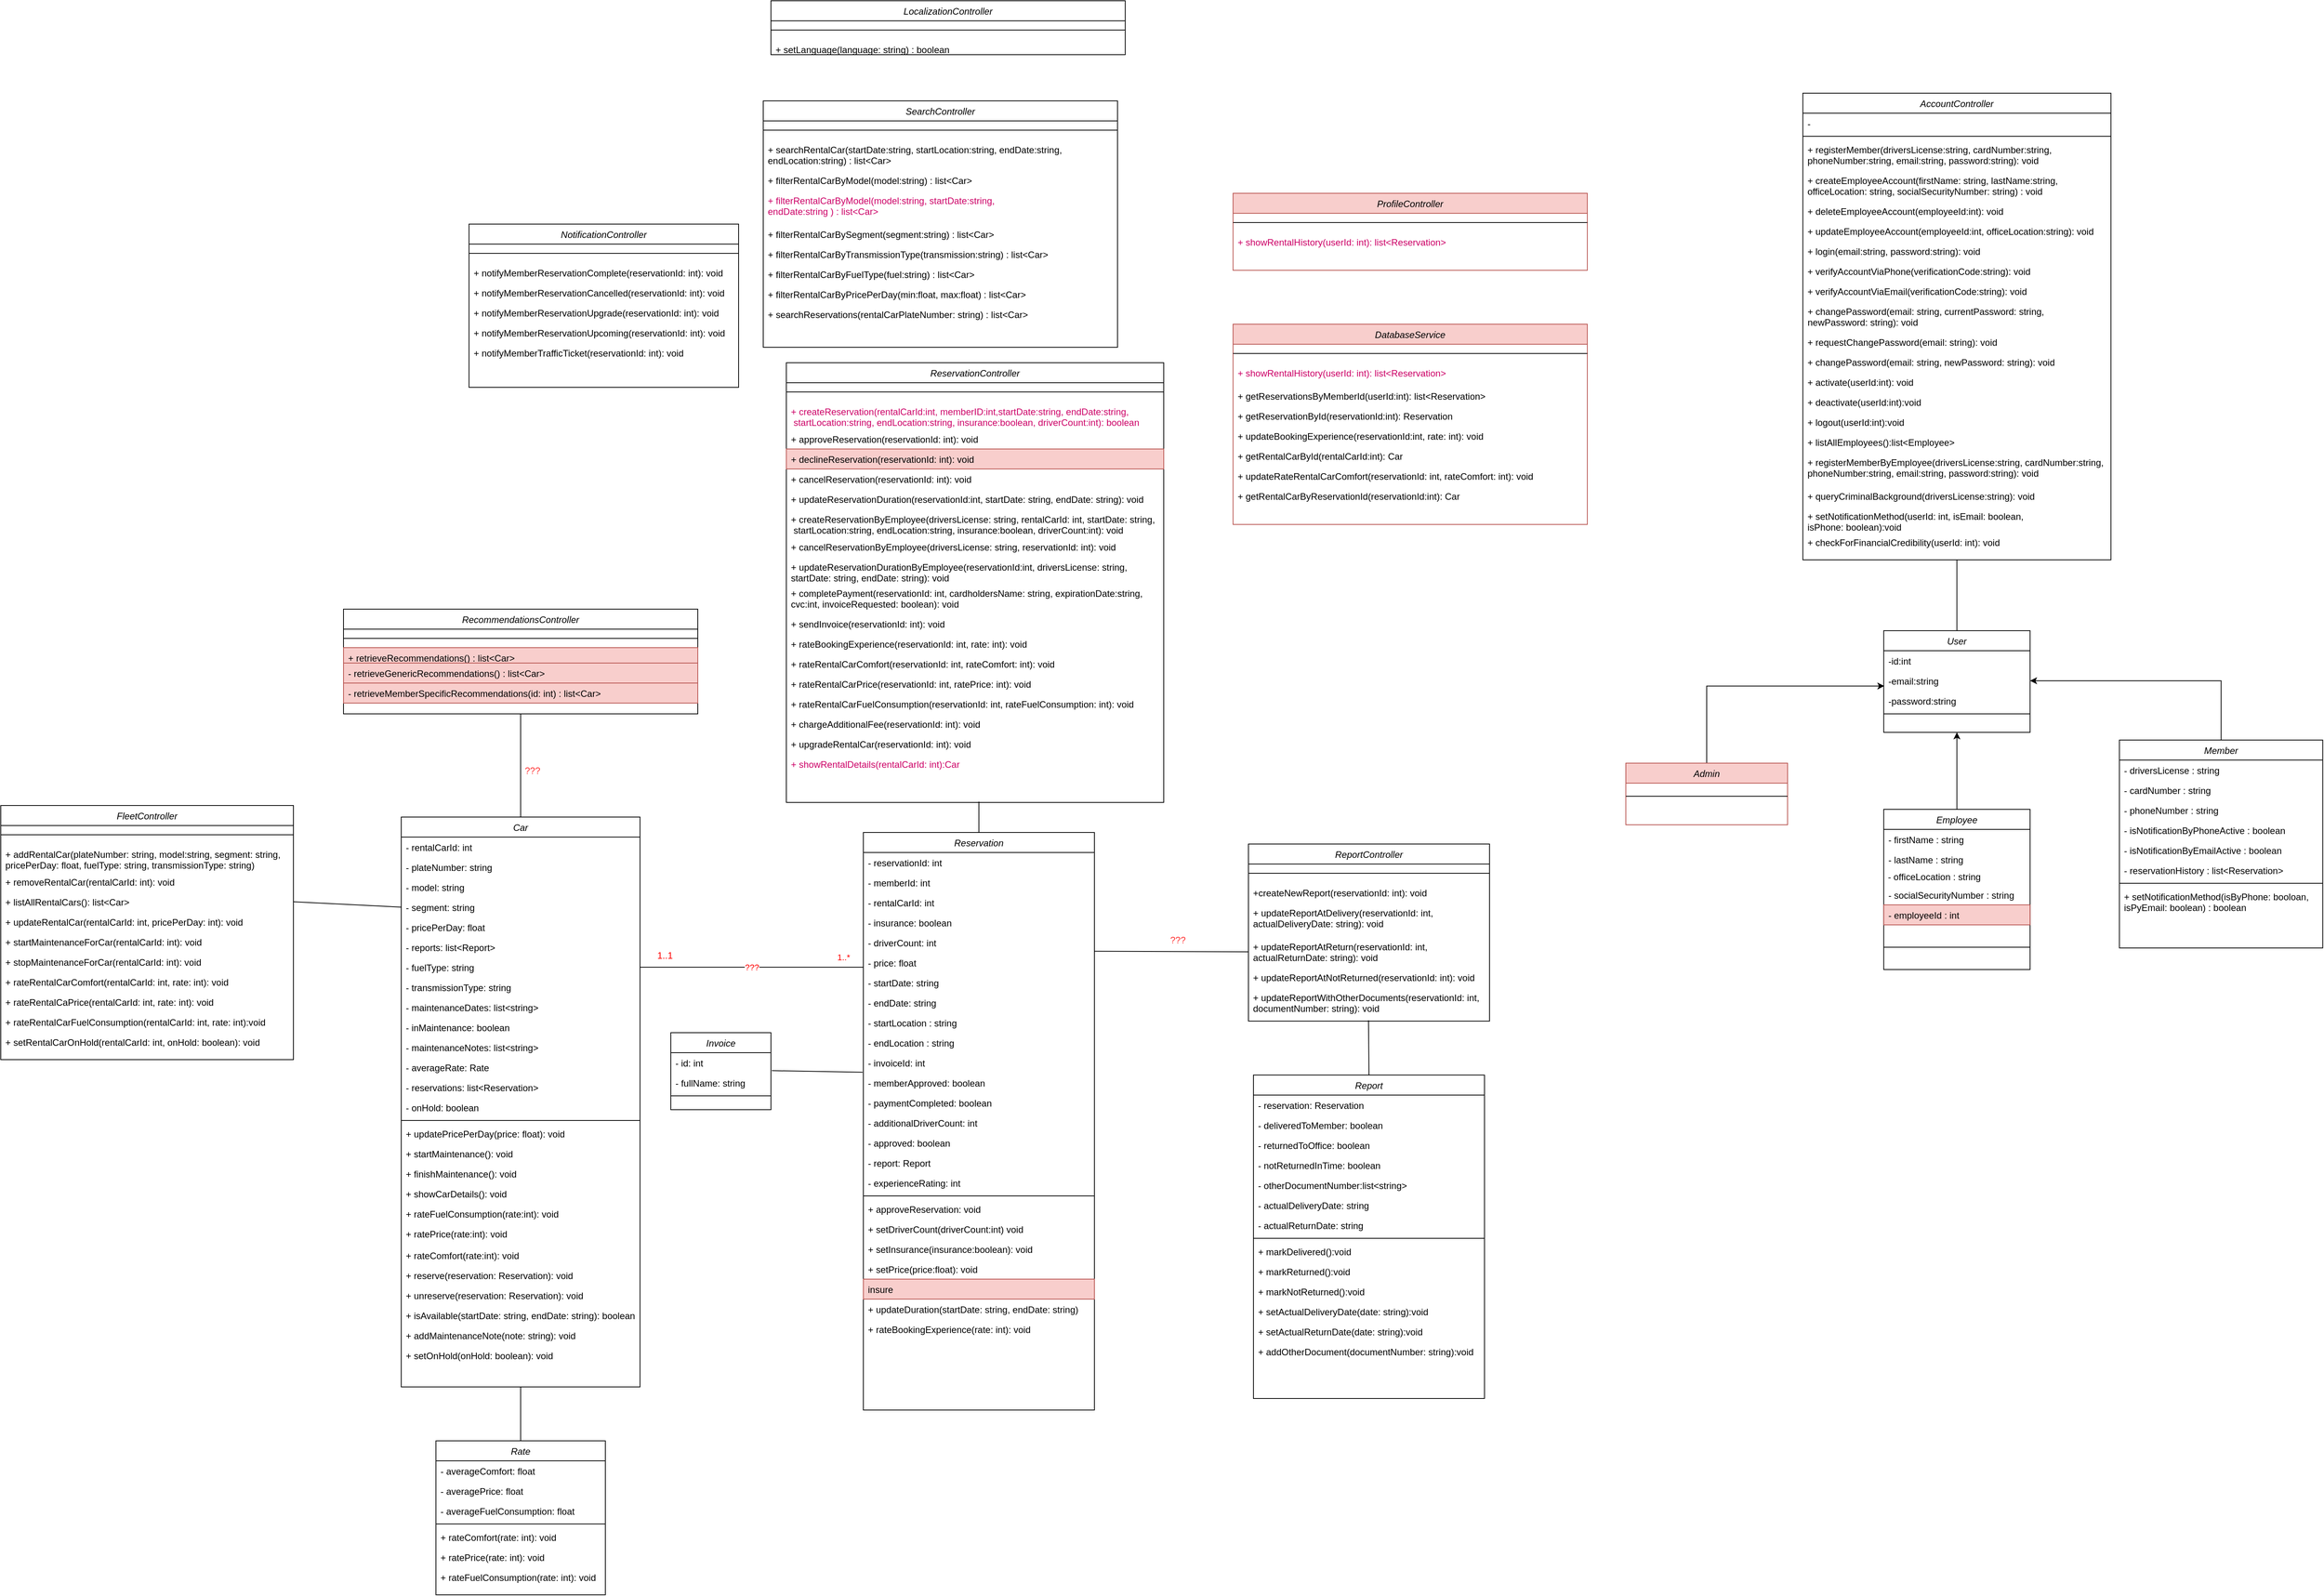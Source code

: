 <mxfile version="13.1.12" type="device"><diagram id="C5RBs43oDa-KdzZeNtuy" name="Page-1"><mxGraphModel dx="2423" dy="1995" grid="1" gridSize="10" guides="1" tooltips="1" connect="1" arrows="1" fold="1" page="1" pageScale="1" pageWidth="827" pageHeight="1169" math="0" shadow="0"><root><mxCell id="WIyWlLk6GJQsqaUBKTNV-0"/><mxCell id="WIyWlLk6GJQsqaUBKTNV-1" parent="WIyWlLk6GJQsqaUBKTNV-0"/><mxCell id="PyJJAz-HF3RKSAENLdeJ-129" style="edgeStyle=orthogonalEdgeStyle;rounded=0;orthogonalLoop=1;jettySize=auto;html=1;entryX=1;entryY=0.5;entryDx=0;entryDy=0;" parent="WIyWlLk6GJQsqaUBKTNV-1" source="PyJJAz-HF3RKSAENLdeJ-42" target="PyJJAz-HF3RKSAENLdeJ-121" edge="1"><mxGeometry relative="1" as="geometry"><mxPoint x="2550.86" y="510" as="targetPoint"/></mxGeometry></mxCell><mxCell id="PyJJAz-HF3RKSAENLdeJ-128" style="edgeStyle=orthogonalEdgeStyle;rounded=0;orthogonalLoop=1;jettySize=auto;html=1;entryX=0.004;entryY=0.764;entryDx=0;entryDy=0;entryPerimeter=0;exitX=0.5;exitY=0;exitDx=0;exitDy=0;" parent="WIyWlLk6GJQsqaUBKTNV-1" source="zkfFHV4jXpPFQw0GAbJ--0" target="PyJJAz-HF3RKSAENLdeJ-121" edge="1"><mxGeometry relative="1" as="geometry"><mxPoint x="1850.003" y="370.0" as="sourcePoint"/></mxGeometry></mxCell><mxCell id="PyJJAz-HF3RKSAENLdeJ-130" style="edgeStyle=orthogonalEdgeStyle;rounded=0;orthogonalLoop=1;jettySize=auto;html=1;entryX=0.5;entryY=1;entryDx=0;entryDy=0;exitX=0.5;exitY=0;exitDx=0;exitDy=0;" parent="WIyWlLk6GJQsqaUBKTNV-1" source="2qs4ONxynOTmM3ThpiEe-1" target="PyJJAz-HF3RKSAENLdeJ-118" edge="1"><mxGeometry relative="1" as="geometry"><Array as="points"/><mxPoint x="2110.86" y="484" as="sourcePoint"/></mxGeometry></mxCell><mxCell id="2qs4ONxynOTmM3ThpiEe-57" value="Car" style="swimlane;fontStyle=2;align=center;verticalAlign=top;childLayout=stackLayout;horizontal=1;startSize=26;horizontalStack=0;resizeParent=1;resizeLast=0;collapsible=1;marginBottom=0;rounded=0;shadow=0;strokeWidth=1;" parent="WIyWlLk6GJQsqaUBKTNV-1" vertex="1"><mxGeometry x="150" y="450" width="310" height="740" as="geometry"><mxRectangle x="230" y="140" width="160" height="26" as="alternateBounds"/></mxGeometry></mxCell><mxCell id="PyJJAz-HF3RKSAENLdeJ-155" value="- rentalCarId: int" style="text;strokeColor=none;fillColor=none;align=left;verticalAlign=top;spacingLeft=4;spacingRight=4;overflow=hidden;rotatable=0;points=[[0,0.5],[1,0.5]];portConstraint=eastwest;" parent="2qs4ONxynOTmM3ThpiEe-57" vertex="1"><mxGeometry y="26" width="310" height="26" as="geometry"/></mxCell><mxCell id="PyJJAz-HF3RKSAENLdeJ-266" value="- plateNumber: string" style="text;strokeColor=none;fillColor=none;align=left;verticalAlign=top;spacingLeft=4;spacingRight=4;overflow=hidden;rotatable=0;points=[[0,0.5],[1,0.5]];portConstraint=eastwest;" parent="2qs4ONxynOTmM3ThpiEe-57" vertex="1"><mxGeometry y="52" width="310" height="26" as="geometry"/></mxCell><mxCell id="PyJJAz-HF3RKSAENLdeJ-151" value="- model: string" style="text;strokeColor=none;fillColor=none;align=left;verticalAlign=top;spacingLeft=4;spacingRight=4;overflow=hidden;rotatable=0;points=[[0,0.5],[1,0.5]];portConstraint=eastwest;" parent="2qs4ONxynOTmM3ThpiEe-57" vertex="1"><mxGeometry y="78" width="310" height="26" as="geometry"/></mxCell><mxCell id="PyJJAz-HF3RKSAENLdeJ-152" value="- segment: string" style="text;strokeColor=none;fillColor=none;align=left;verticalAlign=top;spacingLeft=4;spacingRight=4;overflow=hidden;rotatable=0;points=[[0,0.5],[1,0.5]];portConstraint=eastwest;" parent="2qs4ONxynOTmM3ThpiEe-57" vertex="1"><mxGeometry y="104" width="310" height="26" as="geometry"/></mxCell><mxCell id="2qs4ONxynOTmM3ThpiEe-58" value="- pricePerDay: float" style="text;align=left;verticalAlign=top;spacingLeft=4;spacingRight=4;overflow=hidden;rotatable=0;points=[[0,0.5],[1,0.5]];portConstraint=eastwest;" parent="2qs4ONxynOTmM3ThpiEe-57" vertex="1"><mxGeometry y="130" width="310" height="26" as="geometry"/></mxCell><mxCell id="2qs4ONxynOTmM3ThpiEe-59" value="- reports: list&lt;Report&gt;" style="text;align=left;verticalAlign=top;spacingLeft=4;spacingRight=4;overflow=hidden;rotatable=0;points=[[0,0.5],[1,0.5]];portConstraint=eastwest;rounded=0;shadow=0;html=0;" parent="2qs4ONxynOTmM3ThpiEe-57" vertex="1"><mxGeometry y="156" width="310" height="26" as="geometry"/></mxCell><mxCell id="PyJJAz-HF3RKSAENLdeJ-153" value="- fuelType: string" style="text;strokeColor=none;fillColor=none;align=left;verticalAlign=top;spacingLeft=4;spacingRight=4;overflow=hidden;rotatable=0;points=[[0,0.5],[1,0.5]];portConstraint=eastwest;" parent="2qs4ONxynOTmM3ThpiEe-57" vertex="1"><mxGeometry y="182" width="310" height="26" as="geometry"/></mxCell><mxCell id="PyJJAz-HF3RKSAENLdeJ-154" value="- transmissionType: string" style="text;strokeColor=none;fillColor=none;align=left;verticalAlign=top;spacingLeft=4;spacingRight=4;overflow=hidden;rotatable=0;points=[[0,0.5],[1,0.5]];portConstraint=eastwest;" parent="2qs4ONxynOTmM3ThpiEe-57" vertex="1"><mxGeometry y="208" width="310" height="26" as="geometry"/></mxCell><mxCell id="2qs4ONxynOTmM3ThpiEe-60" value="- maintenanceDates: list&lt;string&gt;" style="text;align=left;verticalAlign=top;spacingLeft=4;spacingRight=4;overflow=hidden;rotatable=0;points=[[0,0.5],[1,0.5]];portConstraint=eastwest;rounded=0;shadow=0;html=0;" parent="2qs4ONxynOTmM3ThpiEe-57" vertex="1"><mxGeometry y="234" width="310" height="26" as="geometry"/></mxCell><mxCell id="2qs4ONxynOTmM3ThpiEe-181" value="- inMaintenance: boolean" style="text;align=left;verticalAlign=top;spacingLeft=4;spacingRight=4;overflow=hidden;rotatable=0;points=[[0,0.5],[1,0.5]];portConstraint=eastwest;" parent="2qs4ONxynOTmM3ThpiEe-57" vertex="1"><mxGeometry y="260" width="310" height="26" as="geometry"/></mxCell><mxCell id="PyJJAz-HF3RKSAENLdeJ-236" value="- maintenanceNotes: list&lt;string&gt;" style="text;strokeColor=none;fillColor=none;align=left;verticalAlign=top;spacingLeft=4;spacingRight=4;overflow=hidden;rotatable=0;points=[[0,0.5],[1,0.5]];portConstraint=eastwest;" parent="2qs4ONxynOTmM3ThpiEe-57" vertex="1"><mxGeometry y="286" width="310" height="26" as="geometry"/></mxCell><mxCell id="2qs4ONxynOTmM3ThpiEe-188" value="- averageRate: Rate" style="text;align=left;verticalAlign=top;spacingLeft=4;spacingRight=4;overflow=hidden;rotatable=0;points=[[0,0.5],[1,0.5]];portConstraint=eastwest;" parent="2qs4ONxynOTmM3ThpiEe-57" vertex="1"><mxGeometry y="312" width="310" height="26" as="geometry"/></mxCell><mxCell id="2qs4ONxynOTmM3ThpiEe-189" value="- reservations: list&lt;Reservation&gt;" style="text;align=left;verticalAlign=top;spacingLeft=4;spacingRight=4;overflow=hidden;rotatable=0;points=[[0,0.5],[1,0.5]];portConstraint=eastwest;" parent="2qs4ONxynOTmM3ThpiEe-57" vertex="1"><mxGeometry y="338" width="310" height="26" as="geometry"/></mxCell><mxCell id="PyJJAz-HF3RKSAENLdeJ-258" value="- onHold: boolean" style="text;strokeColor=none;fillColor=none;align=left;verticalAlign=top;spacingLeft=4;spacingRight=4;overflow=hidden;rotatable=0;points=[[0,0.5],[1,0.5]];portConstraint=eastwest;" parent="2qs4ONxynOTmM3ThpiEe-57" vertex="1"><mxGeometry y="364" width="310" height="26" as="geometry"/></mxCell><mxCell id="2qs4ONxynOTmM3ThpiEe-61" value="" style="line;html=1;strokeWidth=1;align=left;verticalAlign=middle;spacingTop=-1;spacingLeft=3;spacingRight=3;rotatable=0;labelPosition=right;points=[];portConstraint=eastwest;" parent="2qs4ONxynOTmM3ThpiEe-57" vertex="1"><mxGeometry y="390" width="310" height="8" as="geometry"/></mxCell><mxCell id="2qs4ONxynOTmM3ThpiEe-185" value="+ updatePricePerDay(price: float): void" style="text;align=left;verticalAlign=top;spacingLeft=4;spacingRight=4;overflow=hidden;rotatable=0;points=[[0,0.5],[1,0.5]];portConstraint=eastwest;" parent="2qs4ONxynOTmM3ThpiEe-57" vertex="1"><mxGeometry y="398" width="310" height="26" as="geometry"/></mxCell><mxCell id="2qs4ONxynOTmM3ThpiEe-186" value="+ startMaintenance(): void" style="text;align=left;verticalAlign=top;spacingLeft=4;spacingRight=4;overflow=hidden;rotatable=0;points=[[0,0.5],[1,0.5]];portConstraint=eastwest;" parent="2qs4ONxynOTmM3ThpiEe-57" vertex="1"><mxGeometry y="424" width="310" height="26" as="geometry"/></mxCell><mxCell id="2qs4ONxynOTmM3ThpiEe-197" value="+ finishMaintenance(): void" style="text;align=left;verticalAlign=top;spacingLeft=4;spacingRight=4;overflow=hidden;rotatable=0;points=[[0,0.5],[1,0.5]];portConstraint=eastwest;" parent="2qs4ONxynOTmM3ThpiEe-57" vertex="1"><mxGeometry y="450" width="310" height="26" as="geometry"/></mxCell><mxCell id="2qs4ONxynOTmM3ThpiEe-235" value="+ showCarDetails(): void" style="text;align=left;verticalAlign=top;spacingLeft=4;spacingRight=4;overflow=hidden;rotatable=0;points=[[0,0.5],[1,0.5]];portConstraint=eastwest;" parent="2qs4ONxynOTmM3ThpiEe-57" vertex="1"><mxGeometry y="476" width="310" height="26" as="geometry"/></mxCell><mxCell id="2qs4ONxynOTmM3ThpiEe-201" value="+ rateFuelConsumption(rate:int): void" style="text;align=left;verticalAlign=top;spacingLeft=4;spacingRight=4;overflow=hidden;rotatable=0;points=[[0,0.5],[1,0.5]];portConstraint=eastwest;" parent="2qs4ONxynOTmM3ThpiEe-57" vertex="1"><mxGeometry y="502" width="310" height="26" as="geometry"/></mxCell><mxCell id="2qs4ONxynOTmM3ThpiEe-200" value="+ ratePrice(rate:int): void" style="text;align=left;verticalAlign=top;spacingLeft=4;spacingRight=4;overflow=hidden;rotatable=0;points=[[0,0.5],[1,0.5]];portConstraint=eastwest;" parent="2qs4ONxynOTmM3ThpiEe-57" vertex="1"><mxGeometry y="528" width="310" height="28" as="geometry"/></mxCell><mxCell id="2qs4ONxynOTmM3ThpiEe-199" value="+ rateComfort(rate:int): void" style="text;align=left;verticalAlign=top;spacingLeft=4;spacingRight=4;overflow=hidden;rotatable=0;points=[[0,0.5],[1,0.5]];portConstraint=eastwest;" parent="2qs4ONxynOTmM3ThpiEe-57" vertex="1"><mxGeometry y="556" width="310" height="26" as="geometry"/></mxCell><mxCell id="PyJJAz-HF3RKSAENLdeJ-178" value="+ reserve(reservation: Reservation): void" style="text;strokeColor=none;fillColor=none;align=left;verticalAlign=top;spacingLeft=4;spacingRight=4;overflow=hidden;rotatable=0;points=[[0,0.5],[1,0.5]];portConstraint=eastwest;" parent="2qs4ONxynOTmM3ThpiEe-57" vertex="1"><mxGeometry y="582" width="310" height="26" as="geometry"/></mxCell><mxCell id="PyJJAz-HF3RKSAENLdeJ-179" value="+ unreserve(reservation: Reservation): void" style="text;strokeColor=none;fillColor=none;align=left;verticalAlign=top;spacingLeft=4;spacingRight=4;overflow=hidden;rotatable=0;points=[[0,0.5],[1,0.5]];portConstraint=eastwest;" parent="2qs4ONxynOTmM3ThpiEe-57" vertex="1"><mxGeometry y="608" width="310" height="26" as="geometry"/></mxCell><mxCell id="PyJJAz-HF3RKSAENLdeJ-181" value="+ isAvailable(startDate: string, endDate: string): boolean" style="text;strokeColor=none;fillColor=none;align=left;verticalAlign=top;spacingLeft=4;spacingRight=4;overflow=hidden;rotatable=0;points=[[0,0.5],[1,0.5]];portConstraint=eastwest;" parent="2qs4ONxynOTmM3ThpiEe-57" vertex="1"><mxGeometry y="634" width="310" height="26" as="geometry"/></mxCell><mxCell id="PyJJAz-HF3RKSAENLdeJ-237" value="+ addMaintenanceNote(note: string): void" style="text;strokeColor=none;fillColor=none;align=left;verticalAlign=top;spacingLeft=4;spacingRight=4;overflow=hidden;rotatable=0;points=[[0,0.5],[1,0.5]];portConstraint=eastwest;" parent="2qs4ONxynOTmM3ThpiEe-57" vertex="1"><mxGeometry y="660" width="310" height="26" as="geometry"/></mxCell><mxCell id="PyJJAz-HF3RKSAENLdeJ-257" value="+ setOnHold(onHold: boolean): void" style="text;strokeColor=none;fillColor=none;align=left;verticalAlign=top;spacingLeft=4;spacingRight=4;overflow=hidden;rotatable=0;points=[[0,0.5],[1,0.5]];portConstraint=eastwest;" parent="2qs4ONxynOTmM3ThpiEe-57" vertex="1"><mxGeometry y="686" width="310" height="26" as="geometry"/></mxCell><mxCell id="SaSALMOJc4YaeOgEGJrh-25" value="" style="endArrow=none;html=1;fontColor=#FF3333;entryX=0.5;entryY=1;entryDx=0;entryDy=0;exitX=0.5;exitY=0;exitDx=0;exitDy=0;" parent="WIyWlLk6GJQsqaUBKTNV-1" source="PyJJAz-HF3RKSAENLdeJ-118" target="2qs4ONxynOTmM3ThpiEe-147" edge="1"><mxGeometry width="50" height="50" relative="1" as="geometry"><mxPoint x="1924.86" y="250" as="sourcePoint"/><mxPoint x="1974.86" y="200" as="targetPoint"/></mxGeometry></mxCell><mxCell id="SaSALMOJc4YaeOgEGJrh-26" value="" style="endArrow=none;html=1;fontColor=#FF3333;exitX=0.5;exitY=0;exitDx=0;exitDy=0;entryX=0.498;entryY=0.977;entryDx=0;entryDy=0;entryPerimeter=0;" parent="WIyWlLk6GJQsqaUBKTNV-1" source="PyJJAz-HF3RKSAENLdeJ-215" target="PyJJAz-HF3RKSAENLdeJ-233" edge="1"><mxGeometry width="50" height="50" relative="1" as="geometry"><mxPoint x="1786.5" y="705" as="sourcePoint"/><mxPoint x="1836.5" y="655" as="targetPoint"/></mxGeometry></mxCell><mxCell id="SaSALMOJc4YaeOgEGJrh-27" value="" style="endArrow=none;html=1;fontColor=#FF3333;entryX=0.5;entryY=1;entryDx=0;entryDy=0;exitX=0.5;exitY=0;exitDx=0;exitDy=0;" parent="WIyWlLk6GJQsqaUBKTNV-1" source="PyJJAz-HF3RKSAENLdeJ-238" target="2qs4ONxynOTmM3ThpiEe-57" edge="1"><mxGeometry width="50" height="50" relative="1" as="geometry"><mxPoint x="30" y="877" as="sourcePoint"/><mxPoint x="20" y="620" as="targetPoint"/></mxGeometry></mxCell><mxCell id="PyJJAz-HF3RKSAENLdeJ-32" value="ReservationController" style="swimlane;fontStyle=2;align=center;verticalAlign=top;childLayout=stackLayout;horizontal=1;startSize=26;horizontalStack=0;resizeParent=1;resizeLast=0;collapsible=1;marginBottom=0;rounded=0;shadow=0;strokeWidth=1;" parent="WIyWlLk6GJQsqaUBKTNV-1" vertex="1"><mxGeometry x="650" y="-140" width="490" height="571" as="geometry"><mxRectangle x="230" y="140" width="160" height="26" as="alternateBounds"/></mxGeometry></mxCell><mxCell id="PyJJAz-HF3RKSAENLdeJ-34" value="" style="line;html=1;strokeWidth=1;align=left;verticalAlign=middle;spacingTop=-1;spacingLeft=3;spacingRight=3;rotatable=0;labelPosition=right;points=[];portConstraint=eastwest;" parent="PyJJAz-HF3RKSAENLdeJ-32" vertex="1"><mxGeometry y="26" width="490" height="24" as="geometry"/></mxCell><mxCell id="PyJJAz-HF3RKSAENLdeJ-35" value="+ createReservation(rentalCarId:int, memberID:int,startDate:string, endDate:string,&#xA; startLocation:string, endLocation:string, insurance:boolean, driverCount:int): boolean" style="text;align=left;verticalAlign=top;spacingLeft=4;spacingRight=4;overflow=hidden;rotatable=0;points=[[0,0.5],[1,0.5]];portConstraint=eastwest;rounded=0;shadow=0;html=0;fontColor=#CC0066;" parent="PyJJAz-HF3RKSAENLdeJ-32" vertex="1"><mxGeometry y="50" width="490" height="36" as="geometry"/></mxCell><mxCell id="PyJJAz-HF3RKSAENLdeJ-185" value="+ approveReservation(reservationId: int): void" style="text;strokeColor=none;fillColor=none;align=left;verticalAlign=top;spacingLeft=4;spacingRight=4;overflow=hidden;rotatable=0;points=[[0,0.5],[1,0.5]];portConstraint=eastwest;" parent="PyJJAz-HF3RKSAENLdeJ-32" vertex="1"><mxGeometry y="86" width="490" height="26" as="geometry"/></mxCell><mxCell id="PyJJAz-HF3RKSAENLdeJ-186" value="+ declineReservation(reservationId: int): void" style="text;strokeColor=#b85450;fillColor=#f8cecc;align=left;verticalAlign=top;spacingLeft=4;spacingRight=4;overflow=hidden;rotatable=0;points=[[0,0.5],[1,0.5]];portConstraint=eastwest;" parent="PyJJAz-HF3RKSAENLdeJ-32" vertex="1"><mxGeometry y="112" width="490" height="26" as="geometry"/></mxCell><mxCell id="PyJJAz-HF3RKSAENLdeJ-187" value="+ cancelReservation(reservationId: int): void" style="text;strokeColor=none;fillColor=none;align=left;verticalAlign=top;spacingLeft=4;spacingRight=4;overflow=hidden;rotatable=0;points=[[0,0.5],[1,0.5]];portConstraint=eastwest;" parent="PyJJAz-HF3RKSAENLdeJ-32" vertex="1"><mxGeometry y="138" width="490" height="26" as="geometry"/></mxCell><mxCell id="PyJJAz-HF3RKSAENLdeJ-66" value="+ updateReservationDuration(reservationId:int, startDate: string, endDate: string): void" style="text;strokeColor=none;fillColor=none;align=left;verticalAlign=top;spacingLeft=4;spacingRight=4;overflow=hidden;rotatable=0;points=[[0,0.5],[1,0.5]];portConstraint=eastwest;" parent="PyJJAz-HF3RKSAENLdeJ-32" vertex="1"><mxGeometry y="164" width="490" height="26" as="geometry"/></mxCell><mxCell id="PyJJAz-HF3RKSAENLdeJ-159" value="+ createReservationByEmployee(driversLicense: string, rentalCarId: int, startDate: string,&#xA; startLocation:string, endLocation:string, insurance:boolean, driverCount:int): void " style="text;strokeColor=none;fillColor=none;align=left;verticalAlign=top;spacingLeft=4;spacingRight=4;overflow=hidden;rotatable=0;points=[[0,0.5],[1,0.5]];portConstraint=eastwest;" parent="PyJJAz-HF3RKSAENLdeJ-32" vertex="1"><mxGeometry y="190" width="490" height="36" as="geometry"/></mxCell><mxCell id="PyJJAz-HF3RKSAENLdeJ-158" value="+ cancelReservationByEmployee(driversLicense: string, reservationId: int): void" style="text;strokeColor=none;fillColor=none;align=left;verticalAlign=top;spacingLeft=4;spacingRight=4;overflow=hidden;rotatable=0;points=[[0,0.5],[1,0.5]];portConstraint=eastwest;" parent="PyJJAz-HF3RKSAENLdeJ-32" vertex="1"><mxGeometry y="226" width="490" height="26" as="geometry"/></mxCell><mxCell id="PyJJAz-HF3RKSAENLdeJ-157" value="+ updateReservationDurationByEmployee(reservationId:int, driversLicense: string, &#xA;startDate: string, endDate: string): void" style="text;strokeColor=none;fillColor=none;align=left;verticalAlign=top;spacingLeft=4;spacingRight=4;overflow=hidden;rotatable=0;points=[[0,0.5],[1,0.5]];portConstraint=eastwest;" parent="PyJJAz-HF3RKSAENLdeJ-32" vertex="1"><mxGeometry y="252" width="490" height="34" as="geometry"/></mxCell><mxCell id="PyJJAz-HF3RKSAENLdeJ-188" value="+ completePayment(reservationId: int, cardholdersName: string, expirationDate:string, &#xA;cvc:int, invoiceRequested: boolean): void" style="text;align=left;verticalAlign=top;spacingLeft=4;spacingRight=4;overflow=hidden;rotatable=0;points=[[0,0.5],[1,0.5]];portConstraint=eastwest;" parent="PyJJAz-HF3RKSAENLdeJ-32" vertex="1"><mxGeometry y="286" width="490" height="40" as="geometry"/></mxCell><mxCell id="PyJJAz-HF3RKSAENLdeJ-198" value="+ sendInvoice(reservationId: int): void" style="text;strokeColor=none;fillColor=none;align=left;verticalAlign=top;spacingLeft=4;spacingRight=4;overflow=hidden;rotatable=0;points=[[0,0.5],[1,0.5]];portConstraint=eastwest;" parent="PyJJAz-HF3RKSAENLdeJ-32" vertex="1"><mxGeometry y="326" width="490" height="26" as="geometry"/></mxCell><mxCell id="PyJJAz-HF3RKSAENLdeJ-251" value="+ rateBookingExperience(reservationId: int, rate: int): void" style="text;strokeColor=none;fillColor=none;align=left;verticalAlign=top;spacingLeft=4;spacingRight=4;overflow=hidden;rotatable=0;points=[[0,0.5],[1,0.5]];portConstraint=eastwest;" parent="PyJJAz-HF3RKSAENLdeJ-32" vertex="1"><mxGeometry y="352" width="490" height="26" as="geometry"/></mxCell><mxCell id="_Js-edaWBWowwOgjngb--22" value="+ rateRentalCarComfort(reservationId: int, rateComfort: int): void" style="text;strokeColor=none;fillColor=none;align=left;verticalAlign=top;spacingLeft=4;spacingRight=4;overflow=hidden;rotatable=0;points=[[0,0.5],[1,0.5]];portConstraint=eastwest;" vertex="1" parent="PyJJAz-HF3RKSAENLdeJ-32"><mxGeometry y="378" width="490" height="26" as="geometry"/></mxCell><mxCell id="_Js-edaWBWowwOgjngb--23" value="+ rateRentalCarPrice(reservationId: int, ratePrice: int): void" style="text;strokeColor=none;fillColor=none;align=left;verticalAlign=top;spacingLeft=4;spacingRight=4;overflow=hidden;rotatable=0;points=[[0,0.5],[1,0.5]];portConstraint=eastwest;" vertex="1" parent="PyJJAz-HF3RKSAENLdeJ-32"><mxGeometry y="404" width="490" height="26" as="geometry"/></mxCell><mxCell id="_Js-edaWBWowwOgjngb--24" value="+ rateRentalCarFuelConsumption(reservationId: int, rateFuelConsumption: int): void" style="text;strokeColor=none;fillColor=none;align=left;verticalAlign=top;spacingLeft=4;spacingRight=4;overflow=hidden;rotatable=0;points=[[0,0.5],[1,0.5]];portConstraint=eastwest;" vertex="1" parent="PyJJAz-HF3RKSAENLdeJ-32"><mxGeometry y="430" width="490" height="26" as="geometry"/></mxCell><mxCell id="PyJJAz-HF3RKSAENLdeJ-255" value="+ chargeAdditionalFee(reservationId: int): void" style="text;strokeColor=none;fillColor=none;align=left;verticalAlign=top;spacingLeft=4;spacingRight=4;overflow=hidden;rotatable=0;points=[[0,0.5],[1,0.5]];portConstraint=eastwest;" parent="PyJJAz-HF3RKSAENLdeJ-32" vertex="1"><mxGeometry y="456" width="490" height="26" as="geometry"/></mxCell><mxCell id="PyJJAz-HF3RKSAENLdeJ-262" value="+ upgradeRentalCar(reservationId: int): void" style="text;strokeColor=none;fillColor=none;align=left;verticalAlign=top;spacingLeft=4;spacingRight=4;overflow=hidden;rotatable=0;points=[[0,0.5],[1,0.5]];portConstraint=eastwest;" parent="PyJJAz-HF3RKSAENLdeJ-32" vertex="1"><mxGeometry y="482" width="490" height="26" as="geometry"/></mxCell><mxCell id="Fg22NQxD7wjf-iT87let-16" value="+ showRentalDetails(rentalCarId: int):Car " style="text;strokeColor=none;fillColor=none;align=left;verticalAlign=top;spacingLeft=4;spacingRight=4;overflow=hidden;rotatable=0;points=[[0,0.5],[1,0.5]];portConstraint=eastwest;fontColor=#CC0066;" parent="PyJJAz-HF3RKSAENLdeJ-32" vertex="1"><mxGeometry y="508" width="490" height="26" as="geometry"/></mxCell><mxCell id="2qs4ONxynOTmM3ThpiEe-63" value="Reservation" style="swimlane;fontStyle=2;align=center;verticalAlign=top;childLayout=stackLayout;horizontal=1;startSize=26;horizontalStack=0;resizeParent=1;resizeLast=0;collapsible=1;marginBottom=0;rounded=0;shadow=0;strokeWidth=1;" parent="WIyWlLk6GJQsqaUBKTNV-1" vertex="1"><mxGeometry x="750" y="470" width="300" height="750" as="geometry"><mxRectangle x="630" y="480" width="160" height="26" as="alternateBounds"/></mxGeometry></mxCell><mxCell id="PyJJAz-HF3RKSAENLdeJ-180" value="- reservationId: int" style="text;strokeColor=none;fillColor=none;align=left;verticalAlign=top;spacingLeft=4;spacingRight=4;overflow=hidden;rotatable=0;points=[[0,0.5],[1,0.5]];portConstraint=eastwest;" parent="2qs4ONxynOTmM3ThpiEe-63" vertex="1"><mxGeometry y="26" width="300" height="26" as="geometry"/></mxCell><mxCell id="2qs4ONxynOTmM3ThpiEe-64" value="- memberId: int" style="text;align=left;verticalAlign=top;spacingLeft=4;spacingRight=4;overflow=hidden;rotatable=0;points=[[0,0.5],[1,0.5]];portConstraint=eastwest;" parent="2qs4ONxynOTmM3ThpiEe-63" vertex="1"><mxGeometry y="52" width="300" height="26" as="geometry"/></mxCell><mxCell id="2qs4ONxynOTmM3ThpiEe-65" value="- rentalCarId: int" style="text;align=left;verticalAlign=top;spacingLeft=4;spacingRight=4;overflow=hidden;rotatable=0;points=[[0,0.5],[1,0.5]];portConstraint=eastwest;rounded=0;shadow=0;html=0;" parent="2qs4ONxynOTmM3ThpiEe-63" vertex="1"><mxGeometry y="78" width="300" height="26" as="geometry"/></mxCell><mxCell id="2qs4ONxynOTmM3ThpiEe-66" value="- insurance: boolean" style="text;align=left;verticalAlign=top;spacingLeft=4;spacingRight=4;overflow=hidden;rotatable=0;points=[[0,0.5],[1,0.5]];portConstraint=eastwest;rounded=0;shadow=0;html=0;" parent="2qs4ONxynOTmM3ThpiEe-63" vertex="1"><mxGeometry y="104" width="300" height="26" as="geometry"/></mxCell><mxCell id="2qs4ONxynOTmM3ThpiEe-69" value="- driverCount: int" style="text;align=left;verticalAlign=top;spacingLeft=4;spacingRight=4;overflow=hidden;rotatable=0;points=[[0,0.5],[1,0.5]];portConstraint=eastwest;rounded=0;shadow=0;html=0;" parent="2qs4ONxynOTmM3ThpiEe-63" vertex="1"><mxGeometry y="130" width="300" height="26" as="geometry"/></mxCell><mxCell id="2qs4ONxynOTmM3ThpiEe-70" value="- price: float" style="text;align=left;verticalAlign=top;spacingLeft=4;spacingRight=4;overflow=hidden;rotatable=0;points=[[0,0.5],[1,0.5]];portConstraint=eastwest;rounded=0;shadow=0;html=0;" parent="2qs4ONxynOTmM3ThpiEe-63" vertex="1"><mxGeometry y="156" width="300" height="26" as="geometry"/></mxCell><mxCell id="2qs4ONxynOTmM3ThpiEe-74" value="- startDate: string" style="text;align=left;verticalAlign=top;spacingLeft=4;spacingRight=4;overflow=hidden;rotatable=0;points=[[0,0.5],[1,0.5]];portConstraint=eastwest;rounded=0;shadow=0;html=0;" parent="2qs4ONxynOTmM3ThpiEe-63" vertex="1"><mxGeometry y="182" width="300" height="26" as="geometry"/></mxCell><mxCell id="2qs4ONxynOTmM3ThpiEe-97" value="- endDate: string" style="text;align=left;verticalAlign=top;spacingLeft=4;spacingRight=4;overflow=hidden;rotatable=0;points=[[0,0.5],[1,0.5]];portConstraint=eastwest;rounded=0;shadow=0;html=0;" parent="2qs4ONxynOTmM3ThpiEe-63" vertex="1"><mxGeometry y="208" width="300" height="26" as="geometry"/></mxCell><mxCell id="PyJJAz-HF3RKSAENLdeJ-182" value="- startLocation : string" style="text;strokeColor=none;fillColor=none;align=left;verticalAlign=top;spacingLeft=4;spacingRight=4;overflow=hidden;rotatable=0;points=[[0,0.5],[1,0.5]];portConstraint=eastwest;" parent="2qs4ONxynOTmM3ThpiEe-63" vertex="1"><mxGeometry y="234" width="300" height="26" as="geometry"/></mxCell><mxCell id="PyJJAz-HF3RKSAENLdeJ-183" value="- endLocation : string" style="text;strokeColor=none;fillColor=none;align=left;verticalAlign=top;spacingLeft=4;spacingRight=4;overflow=hidden;rotatable=0;points=[[0,0.5],[1,0.5]];portConstraint=eastwest;" parent="2qs4ONxynOTmM3ThpiEe-63" vertex="1"><mxGeometry y="260" width="300" height="26" as="geometry"/></mxCell><mxCell id="PyJJAz-HF3RKSAENLdeJ-196" value="- invoiceId: int" style="text;strokeColor=none;fillColor=none;align=left;verticalAlign=top;spacingLeft=4;spacingRight=4;overflow=hidden;rotatable=0;points=[[0,0.5],[1,0.5]];portConstraint=eastwest;" parent="2qs4ONxynOTmM3ThpiEe-63" vertex="1"><mxGeometry y="286" width="300" height="26" as="geometry"/></mxCell><mxCell id="2qs4ONxynOTmM3ThpiEe-72" value="- memberApproved: boolean" style="text;align=left;verticalAlign=top;spacingLeft=4;spacingRight=4;overflow=hidden;rotatable=0;points=[[0,0.5],[1,0.5]];portConstraint=eastwest;rounded=0;shadow=0;html=0;" parent="2qs4ONxynOTmM3ThpiEe-63" vertex="1"><mxGeometry y="312" width="300" height="26" as="geometry"/></mxCell><mxCell id="2qs4ONxynOTmM3ThpiEe-73" value="- paymentCompleted: boolean" style="text;align=left;verticalAlign=top;spacingLeft=4;spacingRight=4;overflow=hidden;rotatable=0;points=[[0,0.5],[1,0.5]];portConstraint=eastwest;rounded=0;shadow=0;html=0;" parent="2qs4ONxynOTmM3ThpiEe-63" vertex="1"><mxGeometry y="338" width="300" height="26" as="geometry"/></mxCell><mxCell id="2qs4ONxynOTmM3ThpiEe-98" value="- additionalDriverCount: int" style="text;align=left;verticalAlign=top;spacingLeft=4;spacingRight=4;overflow=hidden;rotatable=0;points=[[0,0.5],[1,0.5]];portConstraint=eastwest;rounded=0;shadow=0;html=0;" parent="2qs4ONxynOTmM3ThpiEe-63" vertex="1"><mxGeometry y="364" width="300" height="26" as="geometry"/></mxCell><mxCell id="2qs4ONxynOTmM3ThpiEe-108" value="- approved: boolean" style="text;align=left;verticalAlign=top;spacingLeft=4;spacingRight=4;overflow=hidden;rotatable=0;points=[[0,0.5],[1,0.5]];portConstraint=eastwest;rounded=0;shadow=0;html=0;" parent="2qs4ONxynOTmM3ThpiEe-63" vertex="1"><mxGeometry y="390" width="300" height="26" as="geometry"/></mxCell><mxCell id="2qs4ONxynOTmM3ThpiEe-110" value="- report: Report" style="text;align=left;verticalAlign=top;spacingLeft=4;spacingRight=4;overflow=hidden;rotatable=0;points=[[0,0.5],[1,0.5]];portConstraint=eastwest;rounded=0;shadow=0;html=0;" parent="2qs4ONxynOTmM3ThpiEe-63" vertex="1"><mxGeometry y="416" width="300" height="26" as="geometry"/></mxCell><mxCell id="2qs4ONxynOTmM3ThpiEe-111" value="- experienceRating: int" style="text;align=left;verticalAlign=top;spacingLeft=4;spacingRight=4;overflow=hidden;rotatable=0;points=[[0,0.5],[1,0.5]];portConstraint=eastwest;rounded=0;shadow=0;html=0;" parent="2qs4ONxynOTmM3ThpiEe-63" vertex="1"><mxGeometry y="442" width="300" height="26" as="geometry"/></mxCell><mxCell id="2qs4ONxynOTmM3ThpiEe-114" value="" style="line;html=1;strokeWidth=1;align=left;verticalAlign=middle;spacingTop=-1;spacingLeft=3;spacingRight=3;rotatable=0;labelPosition=right;points=[];portConstraint=eastwest;" parent="2qs4ONxynOTmM3ThpiEe-63" vertex="1"><mxGeometry y="468" width="300" height="8" as="geometry"/></mxCell><mxCell id="2qs4ONxynOTmM3ThpiEe-118" value="+ approveReservation: void" style="text;align=left;verticalAlign=top;spacingLeft=4;spacingRight=4;overflow=hidden;rotatable=0;points=[[0,0.5],[1,0.5]];portConstraint=eastwest;rounded=0;shadow=0;html=0;" parent="2qs4ONxynOTmM3ThpiEe-63" vertex="1"><mxGeometry y="476" width="300" height="26" as="geometry"/></mxCell><mxCell id="2qs4ONxynOTmM3ThpiEe-123" value="+ setDriverCount(driverCount:int) void" style="text;align=left;verticalAlign=top;spacingLeft=4;spacingRight=4;overflow=hidden;rotatable=0;points=[[0,0.5],[1,0.5]];portConstraint=eastwest;rounded=0;shadow=0;html=0;" parent="2qs4ONxynOTmM3ThpiEe-63" vertex="1"><mxGeometry y="502" width="300" height="26" as="geometry"/></mxCell><mxCell id="2qs4ONxynOTmM3ThpiEe-124" value="+ setInsurance(insurance:boolean): void" style="text;align=left;verticalAlign=top;spacingLeft=4;spacingRight=4;overflow=hidden;rotatable=0;points=[[0,0.5],[1,0.5]];portConstraint=eastwest;rounded=0;shadow=0;html=0;" parent="2qs4ONxynOTmM3ThpiEe-63" vertex="1"><mxGeometry y="528" width="300" height="26" as="geometry"/></mxCell><mxCell id="2qs4ONxynOTmM3ThpiEe-131" value="+ setPrice(price:float): void" style="text;align=left;verticalAlign=top;spacingLeft=4;spacingRight=4;overflow=hidden;rotatable=0;points=[[0,0.5],[1,0.5]];portConstraint=eastwest;rounded=0;shadow=0;html=0;" parent="2qs4ONxynOTmM3ThpiEe-63" vertex="1"><mxGeometry y="554" width="300" height="26" as="geometry"/></mxCell><mxCell id="2qs4ONxynOTmM3ThpiEe-132" value="insure" style="text;align=left;verticalAlign=top;spacingLeft=4;spacingRight=4;overflow=hidden;rotatable=0;points=[[0,0.5],[1,0.5]];portConstraint=eastwest;rounded=0;shadow=0;html=0;fillColor=#f8cecc;strokeColor=#b85450;" parent="2qs4ONxynOTmM3ThpiEe-63" vertex="1"><mxGeometry y="580" width="300" height="26" as="geometry"/></mxCell><mxCell id="PyJJAz-HF3RKSAENLdeJ-250" value="+ updateDuration(startDate: string, endDate: string)" style="text;strokeColor=none;fillColor=none;align=left;verticalAlign=top;spacingLeft=4;spacingRight=4;overflow=hidden;rotatable=0;points=[[0,0.5],[1,0.5]];portConstraint=eastwest;" parent="2qs4ONxynOTmM3ThpiEe-63" vertex="1"><mxGeometry y="606" width="300" height="26" as="geometry"/></mxCell><mxCell id="PyJJAz-HF3RKSAENLdeJ-252" value="+ rateBookingExperience(rate: int): void" style="text;strokeColor=none;fillColor=none;align=left;verticalAlign=top;spacingLeft=4;spacingRight=4;overflow=hidden;rotatable=0;points=[[0,0.5],[1,0.5]];portConstraint=eastwest;" parent="2qs4ONxynOTmM3ThpiEe-63" vertex="1"><mxGeometry y="632" width="300" height="26" as="geometry"/></mxCell><mxCell id="SaSALMOJc4YaeOgEGJrh-28" value="" style="endArrow=none;html=1;fontColor=#FF3333;exitX=0.5;exitY=0;exitDx=0;exitDy=0;" parent="WIyWlLk6GJQsqaUBKTNV-1" source="2qs4ONxynOTmM3ThpiEe-63" edge="1"><mxGeometry width="50" height="50" relative="1" as="geometry"><mxPoint x="1000" y="420" as="sourcePoint"/><mxPoint x="900" y="430" as="targetPoint"/></mxGeometry></mxCell><mxCell id="SaSALMOJc4YaeOgEGJrh-29" value="" style="endArrow=none;html=1;fontColor=#FF3333;exitX=0.5;exitY=0;exitDx=0;exitDy=0;entryX=0.5;entryY=1;entryDx=0;entryDy=0;" parent="WIyWlLk6GJQsqaUBKTNV-1" source="2qs4ONxynOTmM3ThpiEe-57" target="PyJJAz-HF3RKSAENLdeJ-160" edge="1"><mxGeometry width="50" height="50" relative="1" as="geometry"><mxPoint x="10" y="270" as="sourcePoint"/><mxPoint x="305" y="330" as="targetPoint"/></mxGeometry></mxCell><mxCell id="PyJJAz-HF3RKSAENLdeJ-160" value="RecommendationsController" style="swimlane;fontStyle=2;align=center;verticalAlign=top;childLayout=stackLayout;horizontal=1;startSize=26;horizontalStack=0;resizeParent=1;resizeLast=0;collapsible=1;marginBottom=0;rounded=0;shadow=0;strokeWidth=1;" parent="WIyWlLk6GJQsqaUBKTNV-1" vertex="1"><mxGeometry x="75" y="180" width="460" height="136" as="geometry"><mxRectangle x="230" y="140" width="160" height="26" as="alternateBounds"/></mxGeometry></mxCell><mxCell id="PyJJAz-HF3RKSAENLdeJ-162" value="" style="line;html=1;strokeWidth=1;align=left;verticalAlign=middle;spacingTop=-1;spacingLeft=3;spacingRight=3;rotatable=0;labelPosition=right;points=[];portConstraint=eastwest;" parent="PyJJAz-HF3RKSAENLdeJ-160" vertex="1"><mxGeometry y="26" width="460" height="24" as="geometry"/></mxCell><mxCell id="PyJJAz-HF3RKSAENLdeJ-168" value="+ retrieveRecommendations() : list&lt;Car&gt;" style="text;strokeColor=#b85450;fillColor=#f8cecc;align=left;verticalAlign=top;spacingLeft=4;spacingRight=4;overflow=hidden;rotatable=0;points=[[0,0.5],[1,0.5]];portConstraint=eastwest;" parent="PyJJAz-HF3RKSAENLdeJ-160" vertex="1"><mxGeometry y="50" width="460" height="20" as="geometry"/></mxCell><mxCell id="PyJJAz-HF3RKSAENLdeJ-174" value="- retrieveGenericRecommendations() : list&lt;Car&gt;" style="text;strokeColor=#b85450;fillColor=#f8cecc;align=left;verticalAlign=top;spacingLeft=4;spacingRight=4;overflow=hidden;rotatable=0;points=[[0,0.5],[1,0.5]];portConstraint=eastwest;" parent="PyJJAz-HF3RKSAENLdeJ-160" vertex="1"><mxGeometry y="70" width="460" height="26" as="geometry"/></mxCell><mxCell id="PyJJAz-HF3RKSAENLdeJ-175" value="- retrieveMemberSpecificRecommendations(id: int) : list&lt;Car&gt;" style="text;strokeColor=#b85450;fillColor=#f8cecc;align=left;verticalAlign=top;spacingLeft=4;spacingRight=4;overflow=hidden;rotatable=0;points=[[0,0.5],[1,0.5]];portConstraint=eastwest;" parent="PyJJAz-HF3RKSAENLdeJ-160" vertex="1"><mxGeometry y="96" width="460" height="26" as="geometry"/></mxCell><mxCell id="SaSALMOJc4YaeOgEGJrh-30" value="???&lt;br&gt;" style="text;html=1;align=center;verticalAlign=middle;resizable=0;points=[];autosize=1;fontColor=#FF3333;" parent="WIyWlLk6GJQsqaUBKTNV-1" vertex="1"><mxGeometry x="300" y="380" width="40" height="20" as="geometry"/></mxCell><mxCell id="PyJJAz-HF3RKSAENLdeJ-238" value="Rate" style="swimlane;fontStyle=2;align=center;verticalAlign=top;childLayout=stackLayout;horizontal=1;startSize=26;horizontalStack=0;resizeParent=1;resizeLast=0;collapsible=1;marginBottom=0;rounded=0;shadow=0;strokeWidth=1;" parent="WIyWlLk6GJQsqaUBKTNV-1" vertex="1"><mxGeometry x="195" y="1260" width="220" height="200" as="geometry"><mxRectangle x="230" y="140" width="160" height="26" as="alternateBounds"/></mxGeometry></mxCell><mxCell id="PyJJAz-HF3RKSAENLdeJ-239" value="- averageComfort: float" style="text;align=left;verticalAlign=top;spacingLeft=4;spacingRight=4;overflow=hidden;rotatable=0;points=[[0,0.5],[1,0.5]];portConstraint=eastwest;rounded=0;shadow=0;html=0;" parent="PyJJAz-HF3RKSAENLdeJ-238" vertex="1"><mxGeometry y="26" width="220" height="26" as="geometry"/></mxCell><mxCell id="PyJJAz-HF3RKSAENLdeJ-240" value="- averagePrice: float" style="text;align=left;verticalAlign=top;spacingLeft=4;spacingRight=4;overflow=hidden;rotatable=0;points=[[0,0.5],[1,0.5]];portConstraint=eastwest;rounded=0;shadow=0;html=0;" parent="PyJJAz-HF3RKSAENLdeJ-238" vertex="1"><mxGeometry y="52" width="220" height="26" as="geometry"/></mxCell><mxCell id="PyJJAz-HF3RKSAENLdeJ-242" value="- averageFuelConsumption: float" style="text;strokeColor=none;fillColor=none;align=left;verticalAlign=top;spacingLeft=4;spacingRight=4;overflow=hidden;rotatable=0;points=[[0,0.5],[1,0.5]];portConstraint=eastwest;" parent="PyJJAz-HF3RKSAENLdeJ-238" vertex="1"><mxGeometry y="78" width="220" height="26" as="geometry"/></mxCell><mxCell id="PyJJAz-HF3RKSAENLdeJ-241" value="" style="line;html=1;strokeWidth=1;align=left;verticalAlign=middle;spacingTop=-1;spacingLeft=3;spacingRight=3;rotatable=0;labelPosition=right;points=[];portConstraint=eastwest;" parent="PyJJAz-HF3RKSAENLdeJ-238" vertex="1"><mxGeometry y="104" width="220" height="8" as="geometry"/></mxCell><mxCell id="PyJJAz-HF3RKSAENLdeJ-243" value="+ rateComfort(rate: int): void" style="text;strokeColor=none;fillColor=none;align=left;verticalAlign=top;spacingLeft=4;spacingRight=4;overflow=hidden;rotatable=0;points=[[0,0.5],[1,0.5]];portConstraint=eastwest;" parent="PyJJAz-HF3RKSAENLdeJ-238" vertex="1"><mxGeometry y="112" width="220" height="26" as="geometry"/></mxCell><mxCell id="PyJJAz-HF3RKSAENLdeJ-244" value="+ ratePrice(rate: int): void" style="text;strokeColor=none;fillColor=none;align=left;verticalAlign=top;spacingLeft=4;spacingRight=4;overflow=hidden;rotatable=0;points=[[0,0.5],[1,0.5]];portConstraint=eastwest;" parent="PyJJAz-HF3RKSAENLdeJ-238" vertex="1"><mxGeometry y="138" width="220" height="26" as="geometry"/></mxCell><mxCell id="PyJJAz-HF3RKSAENLdeJ-245" value="+ rateFuelConsumption(rate: int): void&#xA;" style="text;strokeColor=none;fillColor=none;align=left;verticalAlign=top;spacingLeft=4;spacingRight=4;overflow=hidden;rotatable=0;points=[[0,0.5],[1,0.5]];portConstraint=eastwest;" parent="PyJJAz-HF3RKSAENLdeJ-238" vertex="1"><mxGeometry y="164" width="220" height="26" as="geometry"/></mxCell><mxCell id="PyJJAz-HF3RKSAENLdeJ-215" value="Report" style="swimlane;fontStyle=2;align=center;verticalAlign=top;childLayout=stackLayout;horizontal=1;startSize=26;horizontalStack=0;resizeParent=1;resizeLast=0;collapsible=1;marginBottom=0;rounded=0;shadow=0;strokeWidth=1;" parent="WIyWlLk6GJQsqaUBKTNV-1" vertex="1"><mxGeometry x="1256.5" y="785" width="300" height="420" as="geometry"><mxRectangle x="230" y="140" width="160" height="26" as="alternateBounds"/></mxGeometry></mxCell><mxCell id="PyJJAz-HF3RKSAENLdeJ-216" value="- reservation: Reservation" style="text;align=left;verticalAlign=top;spacingLeft=4;spacingRight=4;overflow=hidden;rotatable=0;points=[[0,0.5],[1,0.5]];portConstraint=eastwest;" parent="PyJJAz-HF3RKSAENLdeJ-215" vertex="1"><mxGeometry y="26" width="300" height="26" as="geometry"/></mxCell><mxCell id="PyJJAz-HF3RKSAENLdeJ-217" value="- deliveredToMember: boolean" style="text;align=left;verticalAlign=top;spacingLeft=4;spacingRight=4;overflow=hidden;rotatable=0;points=[[0,0.5],[1,0.5]];portConstraint=eastwest;rounded=0;shadow=0;html=0;" parent="PyJJAz-HF3RKSAENLdeJ-215" vertex="1"><mxGeometry y="52" width="300" height="26" as="geometry"/></mxCell><mxCell id="PyJJAz-HF3RKSAENLdeJ-225" value="- returnedToOffice: boolean" style="text;strokeColor=none;fillColor=none;align=left;verticalAlign=top;spacingLeft=4;spacingRight=4;overflow=hidden;rotatable=0;points=[[0,0.5],[1,0.5]];portConstraint=eastwest;" parent="PyJJAz-HF3RKSAENLdeJ-215" vertex="1"><mxGeometry y="78" width="300" height="26" as="geometry"/></mxCell><mxCell id="PyJJAz-HF3RKSAENLdeJ-226" value="- notReturnedInTime: boolean" style="text;strokeColor=none;fillColor=none;align=left;verticalAlign=top;spacingLeft=4;spacingRight=4;overflow=hidden;rotatable=0;points=[[0,0.5],[1,0.5]];portConstraint=eastwest;" parent="PyJJAz-HF3RKSAENLdeJ-215" vertex="1"><mxGeometry y="104" width="300" height="26" as="geometry"/></mxCell><mxCell id="PyJJAz-HF3RKSAENLdeJ-218" value="- otherDocumentNumber:list&lt;string&gt;" style="text;align=left;verticalAlign=top;spacingLeft=4;spacingRight=4;overflow=hidden;rotatable=0;points=[[0,0.5],[1,0.5]];portConstraint=eastwest;rounded=0;shadow=0;html=0;" parent="PyJJAz-HF3RKSAENLdeJ-215" vertex="1"><mxGeometry y="130" width="300" height="26" as="geometry"/></mxCell><mxCell id="PyJJAz-HF3RKSAENLdeJ-228" value="- actualDeliveryDate: string" style="text;strokeColor=none;fillColor=none;align=left;verticalAlign=top;spacingLeft=4;spacingRight=4;overflow=hidden;rotatable=0;points=[[0,0.5],[1,0.5]];portConstraint=eastwest;" parent="PyJJAz-HF3RKSAENLdeJ-215" vertex="1"><mxGeometry y="156" width="300" height="26" as="geometry"/></mxCell><mxCell id="PyJJAz-HF3RKSAENLdeJ-227" value="- actualReturnDate: string" style="text;strokeColor=none;fillColor=none;align=left;verticalAlign=top;spacingLeft=4;spacingRight=4;overflow=hidden;rotatable=0;points=[[0,0.5],[1,0.5]];portConstraint=eastwest;" parent="PyJJAz-HF3RKSAENLdeJ-215" vertex="1"><mxGeometry y="182" width="300" height="26" as="geometry"/></mxCell><mxCell id="PyJJAz-HF3RKSAENLdeJ-219" value="" style="line;html=1;strokeWidth=1;align=left;verticalAlign=middle;spacingTop=-1;spacingLeft=3;spacingRight=3;rotatable=0;labelPosition=right;points=[];portConstraint=eastwest;" parent="PyJJAz-HF3RKSAENLdeJ-215" vertex="1"><mxGeometry y="208" width="300" height="8" as="geometry"/></mxCell><mxCell id="PyJJAz-HF3RKSAENLdeJ-220" value="+ markDelivered():void" style="text;align=left;verticalAlign=top;spacingLeft=4;spacingRight=4;overflow=hidden;rotatable=0;points=[[0,0.5],[1,0.5]];portConstraint=eastwest;" parent="PyJJAz-HF3RKSAENLdeJ-215" vertex="1"><mxGeometry y="216" width="300" height="26" as="geometry"/></mxCell><mxCell id="PyJJAz-HF3RKSAENLdeJ-221" value="+ markReturned():void" style="text;align=left;verticalAlign=top;spacingLeft=4;spacingRight=4;overflow=hidden;rotatable=0;points=[[0,0.5],[1,0.5]];portConstraint=eastwest;" parent="PyJJAz-HF3RKSAENLdeJ-215" vertex="1"><mxGeometry y="242" width="300" height="26" as="geometry"/></mxCell><mxCell id="PyJJAz-HF3RKSAENLdeJ-222" value="+ markNotReturned():void" style="text;align=left;verticalAlign=top;spacingLeft=4;spacingRight=4;overflow=hidden;rotatable=0;points=[[0,0.5],[1,0.5]];portConstraint=eastwest;" parent="PyJJAz-HF3RKSAENLdeJ-215" vertex="1"><mxGeometry y="268" width="300" height="26" as="geometry"/></mxCell><mxCell id="PyJJAz-HF3RKSAENLdeJ-223" value="+ setActualDeliveryDate(date: string):void" style="text;align=left;verticalAlign=top;spacingLeft=4;spacingRight=4;overflow=hidden;rotatable=0;points=[[0,0.5],[1,0.5]];portConstraint=eastwest;" parent="PyJJAz-HF3RKSAENLdeJ-215" vertex="1"><mxGeometry y="294" width="300" height="26" as="geometry"/></mxCell><mxCell id="PyJJAz-HF3RKSAENLdeJ-229" value="+ setActualReturnDate(date: string):void" style="text;strokeColor=none;fillColor=none;align=left;verticalAlign=top;spacingLeft=4;spacingRight=4;overflow=hidden;rotatable=0;points=[[0,0.5],[1,0.5]];portConstraint=eastwest;" parent="PyJJAz-HF3RKSAENLdeJ-215" vertex="1"><mxGeometry y="320" width="300" height="26" as="geometry"/></mxCell><mxCell id="PyJJAz-HF3RKSAENLdeJ-230" value="+ addOtherDocument(documentNumber: string):void" style="text;strokeColor=none;fillColor=none;align=left;verticalAlign=top;spacingLeft=4;spacingRight=4;overflow=hidden;rotatable=0;points=[[0,0.5],[1,0.5]];portConstraint=eastwest;" parent="PyJJAz-HF3RKSAENLdeJ-215" vertex="1"><mxGeometry y="346" width="300" height="26" as="geometry"/></mxCell><mxCell id="PyJJAz-HF3RKSAENLdeJ-211" value="ReportController" style="swimlane;fontStyle=2;align=center;verticalAlign=top;childLayout=stackLayout;horizontal=1;startSize=26;horizontalStack=0;resizeParent=1;resizeLast=0;collapsible=1;marginBottom=0;rounded=0;shadow=0;strokeWidth=1;" parent="WIyWlLk6GJQsqaUBKTNV-1" vertex="1"><mxGeometry x="1250" y="485" width="313" height="230" as="geometry"><mxRectangle x="230" y="140" width="160" height="26" as="alternateBounds"/></mxGeometry></mxCell><mxCell id="PyJJAz-HF3RKSAENLdeJ-213" value="" style="line;html=1;strokeWidth=1;align=left;verticalAlign=middle;spacingTop=-1;spacingLeft=3;spacingRight=3;rotatable=0;labelPosition=right;points=[];portConstraint=eastwest;" parent="PyJJAz-HF3RKSAENLdeJ-211" vertex="1"><mxGeometry y="26" width="313" height="24" as="geometry"/></mxCell><mxCell id="PyJJAz-HF3RKSAENLdeJ-214" value="+createNewReport(reservationId: int): void" style="text;strokeColor=none;fillColor=none;align=left;verticalAlign=top;spacingLeft=4;spacingRight=4;overflow=hidden;rotatable=0;points=[[0,0.5],[1,0.5]];portConstraint=eastwest;" parent="PyJJAz-HF3RKSAENLdeJ-211" vertex="1"><mxGeometry y="50" width="313" height="26" as="geometry"/></mxCell><mxCell id="PyJJAz-HF3RKSAENLdeJ-231" value="+ updateReportAtDelivery(reservationId: int, &#xA;actualDeliveryDate: string): void" style="text;strokeColor=none;fillColor=none;align=left;verticalAlign=top;spacingLeft=4;spacingRight=4;overflow=hidden;rotatable=0;points=[[0,0.5],[1,0.5]];portConstraint=eastwest;" parent="PyJJAz-HF3RKSAENLdeJ-211" vertex="1"><mxGeometry y="76" width="313" height="44" as="geometry"/></mxCell><mxCell id="PyJJAz-HF3RKSAENLdeJ-224" value="+ updateReportAtReturn(reservationId: int, &#xA;actualReturnDate: string): void" style="text;strokeColor=none;fillColor=none;align=left;verticalAlign=top;spacingLeft=4;spacingRight=4;overflow=hidden;rotatable=0;points=[[0,0.5],[1,0.5]];portConstraint=eastwest;" parent="PyJJAz-HF3RKSAENLdeJ-211" vertex="1"><mxGeometry y="120" width="313" height="40" as="geometry"/></mxCell><mxCell id="PyJJAz-HF3RKSAENLdeJ-232" value="+ updateReportAtNotReturned(reservationId: int): void" style="text;strokeColor=none;fillColor=none;align=left;verticalAlign=top;spacingLeft=4;spacingRight=4;overflow=hidden;rotatable=0;points=[[0,0.5],[1,0.5]];portConstraint=eastwest;" parent="PyJJAz-HF3RKSAENLdeJ-211" vertex="1"><mxGeometry y="160" width="313" height="26" as="geometry"/></mxCell><mxCell id="PyJJAz-HF3RKSAENLdeJ-233" value="+ updateReportWithOtherDocuments(reservationId: int, &#xA;documentNumber: string): void" style="text;strokeColor=none;fillColor=none;align=left;verticalAlign=top;spacingLeft=4;spacingRight=4;overflow=hidden;rotatable=0;points=[[0,0.5],[1,0.5]];portConstraint=eastwest;" parent="PyJJAz-HF3RKSAENLdeJ-211" vertex="1"><mxGeometry y="186" width="313" height="44" as="geometry"/></mxCell><mxCell id="SaSALMOJc4YaeOgEGJrh-32" value="" style="endArrow=none;html=1;fontColor=#FF3333;entryX=0;entryY=0.5;entryDx=0;entryDy=0;exitX=1.001;exitY=-0.066;exitDx=0;exitDy=0;exitPerimeter=0;" parent="WIyWlLk6GJQsqaUBKTNV-1" source="2qs4ONxynOTmM3ThpiEe-70" target="PyJJAz-HF3RKSAENLdeJ-224" edge="1"><mxGeometry width="50" height="50" relative="1" as="geometry"><mxPoint x="830" y="1000" as="sourcePoint"/><mxPoint x="880" y="950" as="targetPoint"/></mxGeometry></mxCell><mxCell id="SaSALMOJc4YaeOgEGJrh-33" value="???" style="text;html=1;align=center;verticalAlign=middle;resizable=0;points=[];autosize=1;fontColor=#FF3333;" parent="WIyWlLk6GJQsqaUBKTNV-1" vertex="1"><mxGeometry x="1138" y="600" width="40" height="20" as="geometry"/></mxCell><mxCell id="SaSALMOJc4YaeOgEGJrh-35" value="" style="endArrow=none;html=1;fontColor=#FF3333;exitX=1;exitY=0.5;exitDx=0;exitDy=0;entryX=0;entryY=0.5;entryDx=0;entryDy=0;" parent="WIyWlLk6GJQsqaUBKTNV-1" source="PyJJAz-HF3RKSAENLdeJ-115" target="PyJJAz-HF3RKSAENLdeJ-152" edge="1"><mxGeometry width="50" height="50" relative="1" as="geometry"><mxPoint x="560" y="550" as="sourcePoint"/><mxPoint x="610" y="500" as="targetPoint"/></mxGeometry></mxCell><mxCell id="PyJJAz-HF3RKSAENLdeJ-106" value="FleetController" style="swimlane;fontStyle=2;align=center;verticalAlign=top;childLayout=stackLayout;horizontal=1;startSize=26;horizontalStack=0;resizeParent=1;resizeLast=0;collapsible=1;marginBottom=0;rounded=0;shadow=0;strokeWidth=1;" parent="WIyWlLk6GJQsqaUBKTNV-1" vertex="1"><mxGeometry x="-370" y="435" width="380" height="330" as="geometry"><mxRectangle x="230" y="140" width="160" height="26" as="alternateBounds"/></mxGeometry></mxCell><mxCell id="PyJJAz-HF3RKSAENLdeJ-108" value="" style="line;html=1;strokeWidth=1;align=left;verticalAlign=middle;spacingTop=-1;spacingLeft=3;spacingRight=3;rotatable=0;labelPosition=right;points=[];portConstraint=eastwest;" parent="PyJJAz-HF3RKSAENLdeJ-106" vertex="1"><mxGeometry y="26" width="380" height="24" as="geometry"/></mxCell><mxCell id="PyJJAz-HF3RKSAENLdeJ-109" value="+ addRentalCar(plateNumber: string, model:string, segment: string, &#xA;pricePerDay: float, fuelType: string, transmissionType: string)" style="text;align=left;verticalAlign=top;spacingLeft=4;spacingRight=4;overflow=hidden;rotatable=0;points=[[0,0.5],[1,0.5]];portConstraint=eastwest;rounded=0;shadow=0;html=0;" parent="PyJJAz-HF3RKSAENLdeJ-106" vertex="1"><mxGeometry y="50" width="380" height="36" as="geometry"/></mxCell><mxCell id="PyJJAz-HF3RKSAENLdeJ-113" value="+ removeRentalCar(rentalCarId: int): void" style="text;strokeColor=none;fillColor=none;align=left;verticalAlign=top;spacingLeft=4;spacingRight=4;overflow=hidden;rotatable=0;points=[[0,0.5],[1,0.5]];portConstraint=eastwest;" parent="PyJJAz-HF3RKSAENLdeJ-106" vertex="1"><mxGeometry y="86" width="380" height="26" as="geometry"/></mxCell><mxCell id="PyJJAz-HF3RKSAENLdeJ-115" value="+ listAllRentalCars(): list&lt;Car&gt; " style="text;strokeColor=none;fillColor=none;align=left;verticalAlign=top;spacingLeft=4;spacingRight=4;overflow=hidden;rotatable=0;points=[[0,0.5],[1,0.5]];portConstraint=eastwest;" parent="PyJJAz-HF3RKSAENLdeJ-106" vertex="1"><mxGeometry y="112" width="380" height="26" as="geometry"/></mxCell><mxCell id="PyJJAz-HF3RKSAENLdeJ-117" value="+ updateRentalCar(rentalCarId: int, pricePerDay: int): void" style="text;strokeColor=none;fillColor=none;align=left;verticalAlign=top;spacingLeft=4;spacingRight=4;overflow=hidden;rotatable=0;points=[[0,0.5],[1,0.5]];portConstraint=eastwest;" parent="PyJJAz-HF3RKSAENLdeJ-106" vertex="1"><mxGeometry y="138" width="380" height="26" as="geometry"/></mxCell><mxCell id="PyJJAz-HF3RKSAENLdeJ-234" value="+ startMaintenanceForCar(rentalCarId: int): void" style="text;strokeColor=none;fillColor=none;align=left;verticalAlign=top;spacingLeft=4;spacingRight=4;overflow=hidden;rotatable=0;points=[[0,0.5],[1,0.5]];portConstraint=eastwest;" parent="PyJJAz-HF3RKSAENLdeJ-106" vertex="1"><mxGeometry y="164" width="380" height="26" as="geometry"/></mxCell><mxCell id="PyJJAz-HF3RKSAENLdeJ-235" value="+ stopMaintenanceForCar(rentalCarId: int): void" style="text;strokeColor=none;fillColor=none;align=left;verticalAlign=top;spacingLeft=4;spacingRight=4;overflow=hidden;rotatable=0;points=[[0,0.5],[1,0.5]];portConstraint=eastwest;" parent="PyJJAz-HF3RKSAENLdeJ-106" vertex="1"><mxGeometry y="190" width="380" height="26" as="geometry"/></mxCell><mxCell id="PyJJAz-HF3RKSAENLdeJ-246" value="+ rateRentalCarComfort(rentalCarId: int, rate: int): void" style="text;strokeColor=none;fillColor=none;align=left;verticalAlign=top;spacingLeft=4;spacingRight=4;overflow=hidden;rotatable=0;points=[[0,0.5],[1,0.5]];portConstraint=eastwest;" parent="PyJJAz-HF3RKSAENLdeJ-106" vertex="1"><mxGeometry y="216" width="380" height="26" as="geometry"/></mxCell><mxCell id="PyJJAz-HF3RKSAENLdeJ-247" value="+ rateRentalCaPrice(rentalCarId: int, rate: int): void" style="text;strokeColor=none;fillColor=none;align=left;verticalAlign=top;spacingLeft=4;spacingRight=4;overflow=hidden;rotatable=0;points=[[0,0.5],[1,0.5]];portConstraint=eastwest;" parent="PyJJAz-HF3RKSAENLdeJ-106" vertex="1"><mxGeometry y="242" width="380" height="26" as="geometry"/></mxCell><mxCell id="PyJJAz-HF3RKSAENLdeJ-248" value="+ rateRentalCarFuelConsumption(rentalCarId: int, rate: int):void" style="text;strokeColor=none;fillColor=none;align=left;verticalAlign=top;spacingLeft=4;spacingRight=4;overflow=hidden;rotatable=0;points=[[0,0.5],[1,0.5]];portConstraint=eastwest;" parent="PyJJAz-HF3RKSAENLdeJ-106" vertex="1"><mxGeometry y="268" width="380" height="26" as="geometry"/></mxCell><mxCell id="PyJJAz-HF3RKSAENLdeJ-256" value="+ setRentalCarOnHold(rentalCarId: int, onHold: boolean): void&#xA;" style="text;strokeColor=none;fillColor=none;align=left;verticalAlign=top;spacingLeft=4;spacingRight=4;overflow=hidden;rotatable=0;points=[[0,0.5],[1,0.5]];portConstraint=eastwest;" parent="PyJJAz-HF3RKSAENLdeJ-106" vertex="1"><mxGeometry y="294" width="380" height="26" as="geometry"/></mxCell><mxCell id="SaSALMOJc4YaeOgEGJrh-36" value="" style="endArrow=none;html=1;fontColor=#FF3333;exitX=-0.003;exitY=0.978;exitDx=0;exitDy=0;entryX=1.009;entryY=-0.104;entryDx=0;entryDy=0;entryPerimeter=0;exitPerimeter=0;" parent="WIyWlLk6GJQsqaUBKTNV-1" source="PyJJAz-HF3RKSAENLdeJ-196" target="PyJJAz-HF3RKSAENLdeJ-194" edge="1"><mxGeometry width="50" height="50" relative="1" as="geometry"><mxPoint x="560" y="840" as="sourcePoint"/><mxPoint x="610" y="790" as="targetPoint"/></mxGeometry></mxCell><mxCell id="PyJJAz-HF3RKSAENLdeJ-192" value="Invoice" style="swimlane;fontStyle=2;align=center;verticalAlign=top;childLayout=stackLayout;horizontal=1;startSize=26;horizontalStack=0;resizeParent=1;resizeLast=0;collapsible=1;marginBottom=0;rounded=0;shadow=0;strokeWidth=1;" parent="WIyWlLk6GJQsqaUBKTNV-1" vertex="1"><mxGeometry x="500" y="730" width="130" height="100" as="geometry"><mxRectangle x="230" y="140" width="160" height="26" as="alternateBounds"/></mxGeometry></mxCell><mxCell id="PyJJAz-HF3RKSAENLdeJ-193" value="- id: int" style="text;align=left;verticalAlign=top;spacingLeft=4;spacingRight=4;overflow=hidden;rotatable=0;points=[[0,0.5],[1,0.5]];portConstraint=eastwest;rounded=0;shadow=0;html=0;" parent="PyJJAz-HF3RKSAENLdeJ-192" vertex="1"><mxGeometry y="26" width="130" height="26" as="geometry"/></mxCell><mxCell id="PyJJAz-HF3RKSAENLdeJ-194" value="- fullName: string" style="text;align=left;verticalAlign=top;spacingLeft=4;spacingRight=4;overflow=hidden;rotatable=0;points=[[0,0.5],[1,0.5]];portConstraint=eastwest;rounded=0;shadow=0;html=0;" parent="PyJJAz-HF3RKSAENLdeJ-192" vertex="1"><mxGeometry y="52" width="130" height="26" as="geometry"/></mxCell><mxCell id="PyJJAz-HF3RKSAENLdeJ-195" value="" style="line;html=1;strokeWidth=1;align=left;verticalAlign=middle;spacingTop=-1;spacingLeft=3;spacingRight=3;rotatable=0;labelPosition=right;points=[];portConstraint=eastwest;" parent="PyJJAz-HF3RKSAENLdeJ-192" vertex="1"><mxGeometry y="78" width="130" height="8" as="geometry"/></mxCell><mxCell id="PyJJAz-HF3RKSAENLdeJ-202" value="NotificationController" style="swimlane;fontStyle=2;align=center;verticalAlign=top;childLayout=stackLayout;horizontal=1;startSize=26;horizontalStack=0;resizeParent=1;resizeLast=0;collapsible=1;marginBottom=0;rounded=0;shadow=0;strokeWidth=1;" parent="WIyWlLk6GJQsqaUBKTNV-1" vertex="1"><mxGeometry x="238" y="-320" width="350" height="212" as="geometry"><mxRectangle x="230" y="140" width="160" height="26" as="alternateBounds"/></mxGeometry></mxCell><mxCell id="PyJJAz-HF3RKSAENLdeJ-204" value="" style="line;html=1;strokeWidth=1;align=left;verticalAlign=middle;spacingTop=-1;spacingLeft=3;spacingRight=3;rotatable=0;labelPosition=right;points=[];portConstraint=eastwest;" parent="PyJJAz-HF3RKSAENLdeJ-202" vertex="1"><mxGeometry y="26" width="350" height="24" as="geometry"/></mxCell><mxCell id="PyJJAz-HF3RKSAENLdeJ-209" value="+ notifyMemberReservationComplete(reservationId: int): void" style="text;strokeColor=none;fillColor=none;align=left;verticalAlign=top;spacingLeft=4;spacingRight=4;overflow=hidden;rotatable=0;points=[[0,0.5],[1,0.5]];portConstraint=eastwest;" parent="PyJJAz-HF3RKSAENLdeJ-202" vertex="1"><mxGeometry y="50" width="350" height="26" as="geometry"/></mxCell><mxCell id="PyJJAz-HF3RKSAENLdeJ-254" value="+ notifyMemberReservationCancelled(reservationId: int): void" style="text;strokeColor=none;fillColor=none;align=left;verticalAlign=top;spacingLeft=4;spacingRight=4;overflow=hidden;rotatable=0;points=[[0,0.5],[1,0.5]];portConstraint=eastwest;" parent="PyJJAz-HF3RKSAENLdeJ-202" vertex="1"><mxGeometry y="76" width="350" height="26" as="geometry"/></mxCell><mxCell id="PyJJAz-HF3RKSAENLdeJ-260" value="+ notifyMemberReservationUpgrade(reservationId: int): void&#xA;" style="text;strokeColor=none;fillColor=none;align=left;verticalAlign=top;spacingLeft=4;spacingRight=4;overflow=hidden;rotatable=0;points=[[0,0.5],[1,0.5]];portConstraint=eastwest;" parent="PyJJAz-HF3RKSAENLdeJ-202" vertex="1"><mxGeometry y="102" width="350" height="26" as="geometry"/></mxCell><mxCell id="PyJJAz-HF3RKSAENLdeJ-263" value="+ notifyMemberReservationUpcoming(reservationId: int): void" style="text;strokeColor=none;fillColor=none;align=left;verticalAlign=top;spacingLeft=4;spacingRight=4;overflow=hidden;rotatable=0;points=[[0,0.5],[1,0.5]];portConstraint=eastwest;" parent="PyJJAz-HF3RKSAENLdeJ-202" vertex="1"><mxGeometry y="128" width="350" height="26" as="geometry"/></mxCell><mxCell id="PyJJAz-HF3RKSAENLdeJ-264" value="+ notifyMemberTrafficTicket(reservationId: int): void" style="text;strokeColor=none;fillColor=none;align=left;verticalAlign=top;spacingLeft=4;spacingRight=4;overflow=hidden;rotatable=0;points=[[0,0.5],[1,0.5]];portConstraint=eastwest;" parent="PyJJAz-HF3RKSAENLdeJ-202" vertex="1"><mxGeometry y="154" width="350" height="26" as="geometry"/></mxCell><mxCell id="2qs4ONxynOTmM3ThpiEe-147" value="AccountController" style="swimlane;fontStyle=2;align=center;verticalAlign=top;childLayout=stackLayout;horizontal=1;startSize=26;horizontalStack=0;resizeParent=1;resizeLast=0;collapsible=1;marginBottom=0;rounded=0;shadow=0;strokeWidth=1;" parent="WIyWlLk6GJQsqaUBKTNV-1" vertex="1"><mxGeometry x="1969.86" y="-490" width="400" height="606" as="geometry"><mxRectangle x="230" y="140" width="160" height="26" as="alternateBounds"/></mxGeometry></mxCell><mxCell id="2qs4ONxynOTmM3ThpiEe-161" value="-" style="text;align=left;verticalAlign=top;spacingLeft=4;spacingRight=4;overflow=hidden;rotatable=0;points=[[0,0.5],[1,0.5]];portConstraint=eastwest;rounded=0;shadow=0;html=0;" parent="2qs4ONxynOTmM3ThpiEe-147" vertex="1"><mxGeometry y="26" width="400" height="26" as="geometry"/></mxCell><mxCell id="2qs4ONxynOTmM3ThpiEe-162" value="" style="line;html=1;strokeWidth=1;align=left;verticalAlign=middle;spacingTop=-1;spacingLeft=3;spacingRight=3;rotatable=0;labelPosition=right;points=[];portConstraint=eastwest;" parent="2qs4ONxynOTmM3ThpiEe-147" vertex="1"><mxGeometry y="52" width="400" height="8" as="geometry"/></mxCell><mxCell id="PyJJAz-HF3RKSAENLdeJ-73" value="+ registerMember(driversLicense:string, cardNumber:string, &#xA;phoneNumber:string, email:string, password:string): void" style="text;align=left;verticalAlign=top;spacingLeft=4;spacingRight=4;overflow=hidden;rotatable=0;points=[[0,0.5],[1,0.5]];portConstraint=eastwest;" parent="2qs4ONxynOTmM3ThpiEe-147" vertex="1"><mxGeometry y="60" width="400" height="40" as="geometry"/></mxCell><mxCell id="PyJJAz-HF3RKSAENLdeJ-74" value="+ createEmployeeAccount(firstName: string, lastName:string, &#xA;officeLocation: string, socialSecurityNumber: string) : void" style="text;strokeColor=none;fillColor=none;align=left;verticalAlign=top;spacingLeft=4;spacingRight=4;overflow=hidden;rotatable=0;points=[[0,0.5],[1,0.5]];portConstraint=eastwest;" parent="2qs4ONxynOTmM3ThpiEe-147" vertex="1"><mxGeometry y="100" width="400" height="40" as="geometry"/></mxCell><mxCell id="PyJJAz-HF3RKSAENLdeJ-76" value="+ deleteEmployeeAccount(employeeId:int): void" style="text;strokeColor=none;fillColor=none;align=left;verticalAlign=top;spacingLeft=4;spacingRight=4;overflow=hidden;rotatable=0;points=[[0,0.5],[1,0.5]];portConstraint=eastwest;" parent="2qs4ONxynOTmM3ThpiEe-147" vertex="1"><mxGeometry y="140" width="400" height="26" as="geometry"/></mxCell><mxCell id="PyJJAz-HF3RKSAENLdeJ-75" value="+ updateEmployeeAccount(employeeId:int, officeLocation:string): void" style="text;strokeColor=none;fillColor=none;align=left;verticalAlign=top;spacingLeft=4;spacingRight=4;overflow=hidden;rotatable=0;points=[[0,0.5],[1,0.5]];portConstraint=eastwest;" parent="2qs4ONxynOTmM3ThpiEe-147" vertex="1"><mxGeometry y="166" width="400" height="26" as="geometry"/></mxCell><mxCell id="6bFe_opJObA6_wgBDLaA-64" value="+ login(email:string, password:string): void" style="text;align=left;verticalAlign=top;spacingLeft=4;spacingRight=4;overflow=hidden;rotatable=0;points=[[0,0.5],[1,0.5]];portConstraint=eastwest;" parent="2qs4ONxynOTmM3ThpiEe-147" vertex="1"><mxGeometry y="192" width="400" height="26" as="geometry"/></mxCell><mxCell id="PyJJAz-HF3RKSAENLdeJ-101" value="+ verifyAccountViaPhone(verificationCode:string): void" style="text;strokeColor=none;fillColor=none;align=left;verticalAlign=top;spacingLeft=4;spacingRight=4;overflow=hidden;rotatable=0;points=[[0,0.5],[1,0.5]];portConstraint=eastwest;" parent="2qs4ONxynOTmM3ThpiEe-147" vertex="1"><mxGeometry y="218" width="400" height="26" as="geometry"/></mxCell><mxCell id="PyJJAz-HF3RKSAENLdeJ-100" value="+ verifyAccountViaEmail(verificationCode:string): void" style="text;strokeColor=none;fillColor=none;align=left;verticalAlign=top;spacingLeft=4;spacingRight=4;overflow=hidden;rotatable=0;points=[[0,0.5],[1,0.5]];portConstraint=eastwest;" parent="2qs4ONxynOTmM3ThpiEe-147" vertex="1"><mxGeometry y="244" width="400" height="26" as="geometry"/></mxCell><mxCell id="6bFe_opJObA6_wgBDLaA-59" value="+ changePassword(email: string, currentPassword: string, &#xA;newPassword: string): void" style="text;align=left;verticalAlign=top;spacingLeft=4;spacingRight=4;overflow=hidden;rotatable=0;points=[[0,0.5],[1,0.5]];portConstraint=eastwest;whiteSpace=wrap;" parent="2qs4ONxynOTmM3ThpiEe-147" vertex="1"><mxGeometry y="270" width="400" height="40" as="geometry"/></mxCell><mxCell id="PyJJAz-HF3RKSAENLdeJ-104" value="+ requestChangePassword(email: string): void" style="text;strokeColor=none;fillColor=none;align=left;verticalAlign=top;spacingLeft=4;spacingRight=4;overflow=hidden;rotatable=0;points=[[0,0.5],[1,0.5]];portConstraint=eastwest;" parent="2qs4ONxynOTmM3ThpiEe-147" vertex="1"><mxGeometry y="310" width="400" height="26" as="geometry"/></mxCell><mxCell id="PyJJAz-HF3RKSAENLdeJ-103" value="+ changePassword(email: string, newPassword: string): void" style="text;strokeColor=none;fillColor=none;align=left;verticalAlign=top;spacingLeft=4;spacingRight=4;overflow=hidden;rotatable=0;points=[[0,0.5],[1,0.5]];portConstraint=eastwest;" parent="2qs4ONxynOTmM3ThpiEe-147" vertex="1"><mxGeometry y="336" width="400" height="26" as="geometry"/></mxCell><mxCell id="2qs4ONxynOTmM3ThpiEe-165" value="+ activate(userId:int): void" style="text;align=left;verticalAlign=top;spacingLeft=4;spacingRight=4;overflow=hidden;rotatable=0;points=[[0,0.5],[1,0.5]];portConstraint=eastwest;rounded=0;shadow=0;html=0;" parent="2qs4ONxynOTmM3ThpiEe-147" vertex="1"><mxGeometry y="362" width="400" height="26" as="geometry"/></mxCell><mxCell id="2qs4ONxynOTmM3ThpiEe-166" value="+ deactivate(userId:int):void" style="text;align=left;verticalAlign=top;spacingLeft=4;spacingRight=4;overflow=hidden;rotatable=0;points=[[0,0.5],[1,0.5]];portConstraint=eastwest;rounded=0;shadow=0;html=0;" parent="2qs4ONxynOTmM3ThpiEe-147" vertex="1"><mxGeometry y="388" width="400" height="26" as="geometry"/></mxCell><mxCell id="6bFe_opJObA6_wgBDLaA-65" value="+ logout(userId:int):void" style="text;align=left;verticalAlign=top;spacingLeft=4;spacingRight=4;overflow=hidden;rotatable=0;points=[[0,0.5],[1,0.5]];portConstraint=eastwest;" parent="2qs4ONxynOTmM3ThpiEe-147" vertex="1"><mxGeometry y="414" width="400" height="26" as="geometry"/></mxCell><mxCell id="PyJJAz-HF3RKSAENLdeJ-116" value="+ listAllEmployees():list&lt;Employee&gt;" style="text;strokeColor=none;fillColor=none;align=left;verticalAlign=top;spacingLeft=4;spacingRight=4;overflow=hidden;rotatable=0;points=[[0,0.5],[1,0.5]];portConstraint=eastwest;" parent="2qs4ONxynOTmM3ThpiEe-147" vertex="1"><mxGeometry y="440" width="400" height="26" as="geometry"/></mxCell><mxCell id="PyJJAz-HF3RKSAENLdeJ-156" value="+ registerMemberByEmployee(driversLicense:string, cardNumber:string, &#xA;phoneNumber:string, email:string, password:string): void" style="text;strokeColor=none;fillColor=none;align=left;verticalAlign=top;spacingLeft=4;spacingRight=4;overflow=hidden;rotatable=0;points=[[0,0.5],[1,0.5]];portConstraint=eastwest;" parent="2qs4ONxynOTmM3ThpiEe-147" vertex="1"><mxGeometry y="466" width="400" height="44" as="geometry"/></mxCell><mxCell id="2qs4ONxynOTmM3ThpiEe-167" value="+ queryCriminalBackground(driversLicense:string): void" style="text;align=left;verticalAlign=top;spacingLeft=4;spacingRight=4;overflow=hidden;rotatable=0;points=[[0,0.5],[1,0.5]];portConstraint=eastwest;rounded=0;shadow=0;html=0;" parent="2qs4ONxynOTmM3ThpiEe-147" vertex="1"><mxGeometry y="510" width="400" height="26" as="geometry"/></mxCell><mxCell id="2qs4ONxynOTmM3ThpiEe-164" value="+ setNotificationMethod(userId: int, isEmail: boolean, &#xA;isPhone: boolean):void" style="text;align=left;verticalAlign=top;spacingLeft=4;spacingRight=4;overflow=hidden;rotatable=0;points=[[0,0.5],[1,0.5]];portConstraint=eastwest;rounded=0;shadow=0;html=0;" parent="2qs4ONxynOTmM3ThpiEe-147" vertex="1"><mxGeometry y="536" width="400" height="34" as="geometry"/></mxCell><mxCell id="PyJJAz-HF3RKSAENLdeJ-277" value="+ checkForFinancialCredibility(userId: int): void" style="text;strokeColor=none;fillColor=none;align=left;verticalAlign=top;spacingLeft=4;spacingRight=4;overflow=hidden;rotatable=0;points=[[0,0.5],[1,0.5]];portConstraint=eastwest;" parent="2qs4ONxynOTmM3ThpiEe-147" vertex="1"><mxGeometry y="570" width="400" height="26" as="geometry"/></mxCell><mxCell id="PyJJAz-HF3RKSAENLdeJ-118" value="User" style="swimlane;fontStyle=2;align=center;verticalAlign=top;childLayout=stackLayout;horizontal=1;startSize=26;horizontalStack=0;resizeParent=1;resizeLast=0;collapsible=1;marginBottom=0;rounded=0;shadow=0;strokeWidth=1;" parent="WIyWlLk6GJQsqaUBKTNV-1" vertex="1"><mxGeometry x="2074.86" y="208" width="190" height="132" as="geometry"><mxRectangle x="230" y="140" width="160" height="26" as="alternateBounds"/></mxGeometry></mxCell><mxCell id="PyJJAz-HF3RKSAENLdeJ-119" value="-id:int" style="text;align=left;verticalAlign=top;spacingLeft=4;spacingRight=4;overflow=hidden;rotatable=0;points=[[0,0.5],[1,0.5]];portConstraint=eastwest;" parent="PyJJAz-HF3RKSAENLdeJ-118" vertex="1"><mxGeometry y="26" width="190" height="26" as="geometry"/></mxCell><mxCell id="PyJJAz-HF3RKSAENLdeJ-121" value="-email:string" style="text;align=left;verticalAlign=top;spacingLeft=4;spacingRight=4;overflow=hidden;rotatable=0;points=[[0,0.5],[1,0.5]];portConstraint=eastwest;rounded=0;shadow=0;html=0;" parent="PyJJAz-HF3RKSAENLdeJ-118" vertex="1"><mxGeometry y="52" width="190" height="26" as="geometry"/></mxCell><mxCell id="PyJJAz-HF3RKSAENLdeJ-122" value="-password:string" style="text;align=left;verticalAlign=top;spacingLeft=4;spacingRight=4;overflow=hidden;rotatable=0;points=[[0,0.5],[1,0.5]];portConstraint=eastwest;rounded=0;shadow=0;html=0;" parent="PyJJAz-HF3RKSAENLdeJ-118" vertex="1"><mxGeometry y="78" width="190" height="26" as="geometry"/></mxCell><mxCell id="PyJJAz-HF3RKSAENLdeJ-124" value="" style="line;html=1;strokeWidth=1;align=left;verticalAlign=middle;spacingTop=-1;spacingLeft=3;spacingRight=3;rotatable=0;labelPosition=right;points=[];portConstraint=eastwest;" parent="PyJJAz-HF3RKSAENLdeJ-118" vertex="1"><mxGeometry y="104" width="190" height="8" as="geometry"/></mxCell><mxCell id="PyJJAz-HF3RKSAENLdeJ-42" value="Member" style="swimlane;fontStyle=2;align=center;verticalAlign=top;childLayout=stackLayout;horizontal=1;startSize=26;horizontalStack=0;resizeParent=1;resizeLast=0;collapsible=1;marginBottom=0;rounded=0;shadow=0;strokeWidth=1;" parent="WIyWlLk6GJQsqaUBKTNV-1" vertex="1"><mxGeometry x="2380.86" y="350" width="264" height="270" as="geometry"><mxRectangle x="230" y="140" width="160" height="26" as="alternateBounds"/></mxGeometry></mxCell><mxCell id="PyJJAz-HF3RKSAENLdeJ-47" value="- driversLicense : string" style="text;align=left;verticalAlign=top;spacingLeft=4;spacingRight=4;overflow=hidden;rotatable=0;points=[[0,0.5],[1,0.5]];portConstraint=eastwest;" parent="PyJJAz-HF3RKSAENLdeJ-42" vertex="1"><mxGeometry y="26" width="264" height="26" as="geometry"/></mxCell><mxCell id="PyJJAz-HF3RKSAENLdeJ-49" value="- cardNumber : string" style="text;align=left;verticalAlign=top;spacingLeft=4;spacingRight=4;overflow=hidden;rotatable=0;points=[[0,0.5],[1,0.5]];portConstraint=eastwest;rounded=0;shadow=0;html=0;" parent="PyJJAz-HF3RKSAENLdeJ-42" vertex="1"><mxGeometry y="52" width="264" height="26" as="geometry"/></mxCell><mxCell id="PyJJAz-HF3RKSAENLdeJ-50" value="- phoneNumber : string" style="text;align=left;verticalAlign=top;spacingLeft=4;spacingRight=4;overflow=hidden;rotatable=0;points=[[0,0.5],[1,0.5]];portConstraint=eastwest;rounded=0;shadow=0;html=0;" parent="PyJJAz-HF3RKSAENLdeJ-42" vertex="1"><mxGeometry y="78" width="264" height="26" as="geometry"/></mxCell><mxCell id="PyJJAz-HF3RKSAENLdeJ-200" value="- isNotificationByPhoneActive : boolean" style="text;strokeColor=none;fillColor=none;align=left;verticalAlign=top;spacingLeft=4;spacingRight=4;overflow=hidden;rotatable=0;points=[[0,0.5],[1,0.5]];portConstraint=eastwest;" parent="PyJJAz-HF3RKSAENLdeJ-42" vertex="1"><mxGeometry y="104" width="264" height="26" as="geometry"/></mxCell><mxCell id="PyJJAz-HF3RKSAENLdeJ-199" value="- isNotificationByEmailActive : boolean" style="text;strokeColor=none;fillColor=none;align=left;verticalAlign=top;spacingLeft=4;spacingRight=4;overflow=hidden;rotatable=0;points=[[0,0.5],[1,0.5]];portConstraint=eastwest;" parent="PyJJAz-HF3RKSAENLdeJ-42" vertex="1"><mxGeometry y="130" width="264" height="26" as="geometry"/></mxCell><mxCell id="PyJJAz-HF3RKSAENLdeJ-43" value="- reservationHistory : list&lt;Reservation&gt;" style="text;align=left;verticalAlign=top;spacingLeft=4;spacingRight=4;overflow=hidden;rotatable=0;points=[[0,0.5],[1,0.5]];portConstraint=eastwest;rounded=0;shadow=0;html=0;" parent="PyJJAz-HF3RKSAENLdeJ-42" vertex="1"><mxGeometry y="156" width="264" height="26" as="geometry"/></mxCell><mxCell id="PyJJAz-HF3RKSAENLdeJ-54" value="" style="line;html=1;strokeWidth=1;align=left;verticalAlign=middle;spacingTop=-1;spacingLeft=3;spacingRight=3;rotatable=0;labelPosition=right;points=[];portConstraint=eastwest;" parent="PyJJAz-HF3RKSAENLdeJ-42" vertex="1"><mxGeometry y="182" width="264" height="8" as="geometry"/></mxCell><mxCell id="PyJJAz-HF3RKSAENLdeJ-253" value="+ setNotificationMethod(isByPhone: booloan, &#xA;isPyEmail: boolean) : boolean" style="text;strokeColor=none;fillColor=none;align=left;verticalAlign=top;spacingLeft=4;spacingRight=4;overflow=hidden;rotatable=0;points=[[0,0.5],[1,0.5]];portConstraint=eastwest;" parent="PyJJAz-HF3RKSAENLdeJ-42" vertex="1"><mxGeometry y="190" width="264" height="40" as="geometry"/></mxCell><mxCell id="2qs4ONxynOTmM3ThpiEe-1" value="Employee" style="swimlane;fontStyle=2;align=center;verticalAlign=top;childLayout=stackLayout;horizontal=1;startSize=26;horizontalStack=0;resizeParent=1;resizeLast=0;collapsible=1;marginBottom=0;rounded=0;shadow=0;strokeWidth=1;" parent="WIyWlLk6GJQsqaUBKTNV-1" vertex="1"><mxGeometry x="2074.86" y="440" width="190" height="208" as="geometry"><mxRectangle x="230" y="140" width="160" height="26" as="alternateBounds"/></mxGeometry></mxCell><mxCell id="2qs4ONxynOTmM3ThpiEe-3" value="- firstName : string" style="text;align=left;verticalAlign=top;spacingLeft=4;spacingRight=4;overflow=hidden;rotatable=0;points=[[0,0.5],[1,0.5]];portConstraint=eastwest;rounded=0;shadow=0;html=0;" parent="2qs4ONxynOTmM3ThpiEe-1" vertex="1"><mxGeometry y="26" width="190" height="26" as="geometry"/></mxCell><mxCell id="6bFe_opJObA6_wgBDLaA-7" value="- lastName : string" style="text;align=left;verticalAlign=top;spacingLeft=4;spacingRight=4;overflow=hidden;rotatable=0;points=[[0,0.5],[1,0.5]];portConstraint=eastwest;rounded=0;shadow=0;html=0;" parent="2qs4ONxynOTmM3ThpiEe-1" vertex="1"><mxGeometry y="52" width="190" height="26" as="geometry"/></mxCell><mxCell id="6bFe_opJObA6_wgBDLaA-8" value="&amp;nbsp;- officeLocation : string" style="text;html=1;align=left;verticalAlign=middle;resizable=0;points=[];autosize=1;" parent="2qs4ONxynOTmM3ThpiEe-1" vertex="1"><mxGeometry y="78" width="190" height="20" as="geometry"/></mxCell><mxCell id="PyJJAz-HF3RKSAENLdeJ-131" value="- socialSecurityNumber : string" style="text;strokeColor=none;fillColor=none;align=left;verticalAlign=top;spacingLeft=4;spacingRight=4;overflow=hidden;rotatable=0;points=[[0,0.5],[1,0.5]];portConstraint=eastwest;" parent="2qs4ONxynOTmM3ThpiEe-1" vertex="1"><mxGeometry y="98" width="190" height="26" as="geometry"/></mxCell><mxCell id="PyJJAz-HF3RKSAENLdeJ-150" value="- employeeId : int" style="text;strokeColor=#b85450;fillColor=#f8cecc;align=left;verticalAlign=top;spacingLeft=4;spacingRight=4;overflow=hidden;rotatable=0;points=[[0,0.5],[1,0.5]];portConstraint=eastwest;" parent="2qs4ONxynOTmM3ThpiEe-1" vertex="1"><mxGeometry y="124" width="190" height="26" as="geometry"/></mxCell><mxCell id="2qs4ONxynOTmM3ThpiEe-5" value="" style="line;html=1;strokeWidth=1;align=left;verticalAlign=middle;spacingTop=-1;spacingLeft=3;spacingRight=3;rotatable=0;labelPosition=right;points=[];portConstraint=eastwest;" parent="2qs4ONxynOTmM3ThpiEe-1" vertex="1"><mxGeometry y="150" width="190" height="58" as="geometry"/></mxCell><mxCell id="zkfFHV4jXpPFQw0GAbJ--0" value="Admin" style="swimlane;fontStyle=2;align=center;verticalAlign=top;childLayout=stackLayout;horizontal=1;startSize=26;horizontalStack=0;resizeParent=1;resizeLast=0;collapsible=1;marginBottom=0;rounded=0;shadow=0;strokeWidth=1;fillColor=#f8cecc;strokeColor=#b85450;" parent="WIyWlLk6GJQsqaUBKTNV-1" vertex="1"><mxGeometry x="1740" y="380" width="210" height="80" as="geometry"><mxRectangle x="230" y="140" width="160" height="26" as="alternateBounds"/></mxGeometry></mxCell><mxCell id="zkfFHV4jXpPFQw0GAbJ--4" value="" style="line;html=1;strokeWidth=1;align=left;verticalAlign=middle;spacingTop=-1;spacingLeft=3;spacingRight=3;rotatable=0;labelPosition=right;points=[];portConstraint=eastwest;" parent="zkfFHV4jXpPFQw0GAbJ--0" vertex="1"><mxGeometry y="26" width="210" height="34" as="geometry"/></mxCell><mxCell id="_Js-edaWBWowwOgjngb--0" value="&lt;font color=&quot;#FF0000&quot;&gt;???&lt;/font&gt;" style="edgeStyle=orthogonalEdgeStyle;rounded=0;orthogonalLoop=1;jettySize=auto;html=1;endArrow=none;endFill=0;" edge="1" parent="WIyWlLk6GJQsqaUBKTNV-1" source="PyJJAz-HF3RKSAENLdeJ-153" target="2qs4ONxynOTmM3ThpiEe-63"><mxGeometry relative="1" as="geometry"><Array as="points"><mxPoint x="710" y="645"/><mxPoint x="710" y="645"/></Array></mxGeometry></mxCell><mxCell id="_Js-edaWBWowwOgjngb--2" value="&lt;font color=&quot;#FF0000&quot;&gt;1..*&lt;/font&gt;" style="edgeLabel;html=1;align=center;verticalAlign=middle;resizable=0;points=[];" vertex="1" connectable="0" parent="_Js-edaWBWowwOgjngb--0"><mxGeometry x="0.813" y="1" relative="1" as="geometry"><mxPoint x="1" y="-12" as="offset"/></mxGeometry></mxCell><mxCell id="_Js-edaWBWowwOgjngb--1" value="&lt;font color=&quot;#FF0000&quot;&gt;1..1&lt;/font&gt;" style="text;html=1;align=center;verticalAlign=middle;resizable=0;points=[];autosize=1;" vertex="1" parent="WIyWlLk6GJQsqaUBKTNV-1"><mxGeometry x="472" y="620" width="40" height="20" as="geometry"/></mxCell><mxCell id="_Js-edaWBWowwOgjngb--4" value="ProfileController" style="swimlane;fontStyle=2;align=center;verticalAlign=top;childLayout=stackLayout;horizontal=1;startSize=26;horizontalStack=0;resizeParent=1;resizeLast=0;collapsible=1;marginBottom=0;rounded=0;shadow=0;strokeWidth=1;fillColor=#f8cecc;strokeColor=#b85450;" vertex="1" parent="WIyWlLk6GJQsqaUBKTNV-1"><mxGeometry x="1230" y="-360" width="460" height="100" as="geometry"><mxRectangle x="230" y="140" width="160" height="26" as="alternateBounds"/></mxGeometry></mxCell><mxCell id="_Js-edaWBWowwOgjngb--5" value="" style="line;html=1;strokeWidth=1;align=left;verticalAlign=middle;spacingTop=-1;spacingLeft=3;spacingRight=3;rotatable=0;labelPosition=right;points=[];portConstraint=eastwest;" vertex="1" parent="_Js-edaWBWowwOgjngb--4"><mxGeometry y="26" width="460" height="24" as="geometry"/></mxCell><mxCell id="_Js-edaWBWowwOgjngb--8" value="+ showRentalHistory(userId: int): list&lt;Reservation&gt;" style="text;strokeColor=none;fillColor=none;align=left;verticalAlign=top;spacingLeft=4;spacingRight=4;overflow=hidden;rotatable=0;points=[[0,0.5],[1,0.5]];portConstraint=eastwest;fontColor=#CC0066;" vertex="1" parent="_Js-edaWBWowwOgjngb--4"><mxGeometry y="50" width="460" height="44" as="geometry"/></mxCell><mxCell id="_Js-edaWBWowwOgjngb--15" value="DatabaseService" style="swimlane;fontStyle=2;align=center;verticalAlign=top;childLayout=stackLayout;horizontal=1;startSize=26;horizontalStack=0;resizeParent=1;resizeLast=0;collapsible=1;marginBottom=0;rounded=0;shadow=0;strokeWidth=1;fillColor=#f8cecc;strokeColor=#b85450;" vertex="1" parent="WIyWlLk6GJQsqaUBKTNV-1"><mxGeometry x="1230" y="-190" width="460" height="260" as="geometry"><mxRectangle x="230" y="140" width="160" height="26" as="alternateBounds"/></mxGeometry></mxCell><mxCell id="_Js-edaWBWowwOgjngb--16" value="" style="line;html=1;strokeWidth=1;align=left;verticalAlign=middle;spacingTop=-1;spacingLeft=3;spacingRight=3;rotatable=0;labelPosition=right;points=[];portConstraint=eastwest;" vertex="1" parent="_Js-edaWBWowwOgjngb--15"><mxGeometry y="26" width="460" height="24" as="geometry"/></mxCell><mxCell id="_Js-edaWBWowwOgjngb--17" value="+ showRentalHistory(userId: int): list&lt;Reservation&gt;" style="text;strokeColor=none;fillColor=none;align=left;verticalAlign=top;spacingLeft=4;spacingRight=4;overflow=hidden;rotatable=0;points=[[0,0.5],[1,0.5]];portConstraint=eastwest;fontColor=#CC0066;" vertex="1" parent="_Js-edaWBWowwOgjngb--15"><mxGeometry y="50" width="460" height="30" as="geometry"/></mxCell><mxCell id="_Js-edaWBWowwOgjngb--19" value="+ getReservationsByMemberId(userId:int): list&lt;Reservation&gt;" style="text;strokeColor=none;fillColor=none;align=left;verticalAlign=top;spacingLeft=4;spacingRight=4;overflow=hidden;rotatable=0;points=[[0,0.5],[1,0.5]];portConstraint=eastwest;" vertex="1" parent="_Js-edaWBWowwOgjngb--15"><mxGeometry y="80" width="460" height="26" as="geometry"/></mxCell><mxCell id="_Js-edaWBWowwOgjngb--18" value="+ getReservationById(reservationId:int): Reservation" style="text;strokeColor=none;fillColor=none;align=left;verticalAlign=top;spacingLeft=4;spacingRight=4;overflow=hidden;rotatable=0;points=[[0,0.5],[1,0.5]];portConstraint=eastwest;" vertex="1" parent="_Js-edaWBWowwOgjngb--15"><mxGeometry y="106" width="460" height="26" as="geometry"/></mxCell><mxCell id="_Js-edaWBWowwOgjngb--20" value="+ updateBookingExperience(reservationId:int, rate: int): void" style="text;strokeColor=none;fillColor=none;align=left;verticalAlign=top;spacingLeft=4;spacingRight=4;overflow=hidden;rotatable=0;points=[[0,0.5],[1,0.5]];portConstraint=eastwest;" vertex="1" parent="_Js-edaWBWowwOgjngb--15"><mxGeometry y="132" width="460" height="26" as="geometry"/></mxCell><mxCell id="_Js-edaWBWowwOgjngb--21" value="+ getRentalCarById(rentalCarId:int): Car&#xA;" style="text;strokeColor=none;fillColor=none;align=left;verticalAlign=top;spacingLeft=4;spacingRight=4;overflow=hidden;rotatable=0;points=[[0,0.5],[1,0.5]];portConstraint=eastwest;" vertex="1" parent="_Js-edaWBWowwOgjngb--15"><mxGeometry y="158" width="460" height="26" as="geometry"/></mxCell><mxCell id="_Js-edaWBWowwOgjngb--25" value="+ updateRateRentalCarComfort(reservationId: int, rateComfort: int): void" style="text;strokeColor=none;fillColor=none;align=left;verticalAlign=top;spacingLeft=4;spacingRight=4;overflow=hidden;rotatable=0;points=[[0,0.5],[1,0.5]];portConstraint=eastwest;" vertex="1" parent="_Js-edaWBWowwOgjngb--15"><mxGeometry y="184" width="460" height="26" as="geometry"/></mxCell><mxCell id="_Js-edaWBWowwOgjngb--30" value="+ getRentalCarByReservationId(reservationId:int): Car&#xA;" style="text;strokeColor=none;fillColor=none;align=left;verticalAlign=top;spacingLeft=4;spacingRight=4;overflow=hidden;rotatable=0;points=[[0,0.5],[1,0.5]];portConstraint=eastwest;" vertex="1" parent="_Js-edaWBWowwOgjngb--15"><mxGeometry y="210" width="460" height="26" as="geometry"/></mxCell><mxCell id="PyJJAz-HF3RKSAENLdeJ-267" value="LocalizationController" style="swimlane;fontStyle=2;align=center;verticalAlign=top;childLayout=stackLayout;horizontal=1;startSize=26;horizontalStack=0;resizeParent=1;resizeLast=0;collapsible=1;marginBottom=0;rounded=0;shadow=0;strokeWidth=1;" parent="WIyWlLk6GJQsqaUBKTNV-1" vertex="1"><mxGeometry x="630" y="-610" width="460" height="70" as="geometry"><mxRectangle x="230" y="140" width="160" height="26" as="alternateBounds"/></mxGeometry></mxCell><mxCell id="PyJJAz-HF3RKSAENLdeJ-269" value="" style="line;html=1;strokeWidth=1;align=left;verticalAlign=middle;spacingTop=-1;spacingLeft=3;spacingRight=3;rotatable=0;labelPosition=right;points=[];portConstraint=eastwest;" parent="PyJJAz-HF3RKSAENLdeJ-267" vertex="1"><mxGeometry y="26" width="460" height="24" as="geometry"/></mxCell><mxCell id="PyJJAz-HF3RKSAENLdeJ-275" value="+ setLanguage(language: string) : boolean" style="text;strokeColor=none;fillColor=none;align=left;verticalAlign=top;spacingLeft=4;spacingRight=4;overflow=hidden;rotatable=0;points=[[0,0.5],[1,0.5]];portConstraint=eastwest;" parent="PyJJAz-HF3RKSAENLdeJ-267" vertex="1"><mxGeometry y="50" width="460" height="20" as="geometry"/></mxCell><mxCell id="PyJJAz-HF3RKSAENLdeJ-0" value="SearchController" style="swimlane;fontStyle=2;align=center;verticalAlign=top;childLayout=stackLayout;horizontal=1;startSize=26;horizontalStack=0;resizeParent=1;resizeLast=0;collapsible=1;marginBottom=0;rounded=0;shadow=0;strokeWidth=1;" parent="WIyWlLk6GJQsqaUBKTNV-1" vertex="1"><mxGeometry x="620" y="-480" width="460" height="320" as="geometry"><mxRectangle x="230" y="140" width="160" height="26" as="alternateBounds"/></mxGeometry></mxCell><mxCell id="PyJJAz-HF3RKSAENLdeJ-12" value="" style="line;html=1;strokeWidth=1;align=left;verticalAlign=middle;spacingTop=-1;spacingLeft=3;spacingRight=3;rotatable=0;labelPosition=right;points=[];portConstraint=eastwest;" parent="PyJJAz-HF3RKSAENLdeJ-0" vertex="1"><mxGeometry y="26" width="460" height="24" as="geometry"/></mxCell><mxCell id="PyJJAz-HF3RKSAENLdeJ-13" value="+ searchRentalCar(startDate:string, startLocation:string, endDate:string, &#xA;endLocation:string) : list&lt;Car&gt; " style="text;align=left;verticalAlign=top;spacingLeft=4;spacingRight=4;overflow=hidden;rotatable=0;points=[[0,0.5],[1,0.5]];portConstraint=eastwest;rounded=0;shadow=0;html=0;" parent="PyJJAz-HF3RKSAENLdeJ-0" vertex="1"><mxGeometry y="50" width="460" height="40" as="geometry"/></mxCell><mxCell id="PyJJAz-HF3RKSAENLdeJ-23" value="+ filterRentalCarByModel(model:string) : list&lt;Car&gt; " style="text;strokeColor=none;fillColor=none;align=left;verticalAlign=top;spacingLeft=4;spacingRight=4;overflow=hidden;rotatable=0;points=[[0,0.5],[1,0.5]];portConstraint=eastwest;" parent="PyJJAz-HF3RKSAENLdeJ-0" vertex="1"><mxGeometry y="90" width="460" height="26" as="geometry"/></mxCell><mxCell id="Fg22NQxD7wjf-iT87let-0" value="+ filterRentalCarByModel(model:string, startDate:string,&#xA;endDate:string ) : list&lt;Car&gt; " style="text;strokeColor=none;fillColor=none;align=left;verticalAlign=top;spacingLeft=4;spacingRight=4;overflow=hidden;rotatable=0;points=[[0,0.5],[1,0.5]];portConstraint=eastwest;fontColor=#CC0066;" parent="PyJJAz-HF3RKSAENLdeJ-0" vertex="1"><mxGeometry y="116" width="460" height="44" as="geometry"/></mxCell><mxCell id="PyJJAz-HF3RKSAENLdeJ-24" value="+ filterRentalCarBySegment(segment:string) : list&lt;Car&gt; " style="text;strokeColor=none;fillColor=none;align=left;verticalAlign=top;spacingLeft=4;spacingRight=4;overflow=hidden;rotatable=0;points=[[0,0.5],[1,0.5]];portConstraint=eastwest;" parent="PyJJAz-HF3RKSAENLdeJ-0" vertex="1"><mxGeometry y="160" width="460" height="26" as="geometry"/></mxCell><mxCell id="PyJJAz-HF3RKSAENLdeJ-28" value="+ filterRentalCarByTransmissionType(transmission:string) : list&lt;Car&gt; " style="text;strokeColor=none;fillColor=none;align=left;verticalAlign=top;spacingLeft=4;spacingRight=4;overflow=hidden;rotatable=0;points=[[0,0.5],[1,0.5]];portConstraint=eastwest;" parent="PyJJAz-HF3RKSAENLdeJ-0" vertex="1"><mxGeometry y="186" width="460" height="26" as="geometry"/></mxCell><mxCell id="PyJJAz-HF3RKSAENLdeJ-29" value="+ filterRentalCarByFuelType(fuel:string) : list&lt;Car&gt; " style="text;strokeColor=none;fillColor=none;align=left;verticalAlign=top;spacingLeft=4;spacingRight=4;overflow=hidden;rotatable=0;points=[[0,0.5],[1,0.5]];portConstraint=eastwest;" parent="PyJJAz-HF3RKSAENLdeJ-0" vertex="1"><mxGeometry y="212" width="460" height="26" as="geometry"/></mxCell><mxCell id="PyJJAz-HF3RKSAENLdeJ-30" value="+ filterRentalCarByPricePerDay(min:float, max:float) : list&lt;Car&gt; " style="text;strokeColor=none;fillColor=none;align=left;verticalAlign=top;spacingLeft=4;spacingRight=4;overflow=hidden;rotatable=0;points=[[0,0.5],[1,0.5]];portConstraint=eastwest;" parent="PyJJAz-HF3RKSAENLdeJ-0" vertex="1"><mxGeometry y="238" width="460" height="26" as="geometry"/></mxCell><mxCell id="PyJJAz-HF3RKSAENLdeJ-265" value="+ searchReservations(rentalCarPlateNumber: string) : list&lt;Car&gt; " style="text;strokeColor=none;fillColor=none;align=left;verticalAlign=top;spacingLeft=4;spacingRight=4;overflow=hidden;rotatable=0;points=[[0,0.5],[1,0.5]];portConstraint=eastwest;" parent="PyJJAz-HF3RKSAENLdeJ-0" vertex="1"><mxGeometry y="264" width="460" height="26" as="geometry"/></mxCell></root></mxGraphModel></diagram></mxfile>